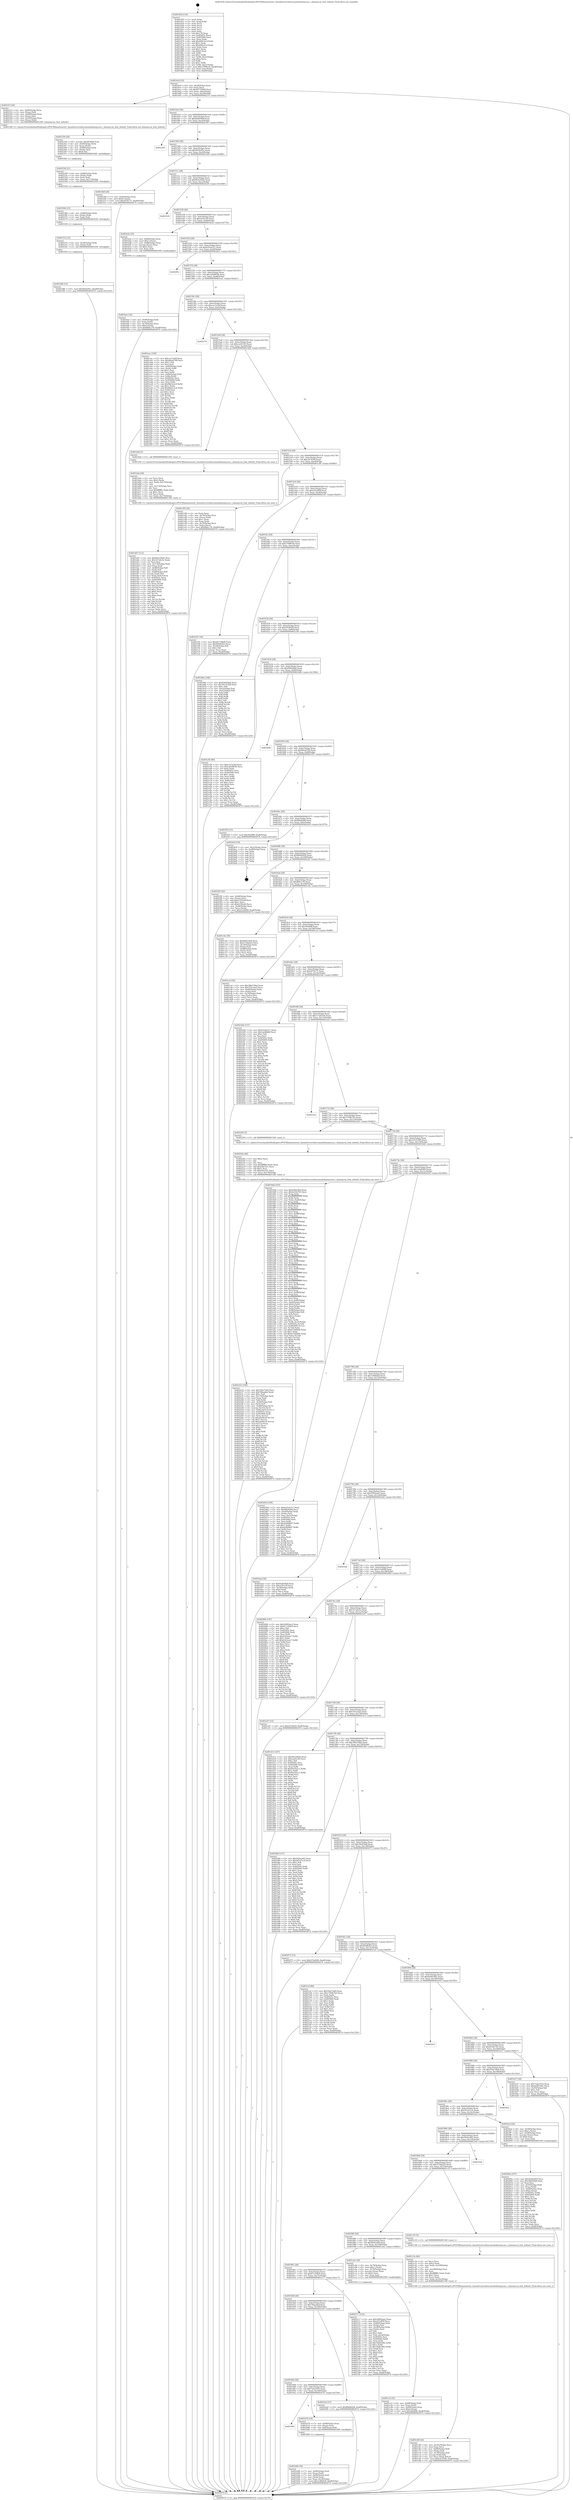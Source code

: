 digraph "0x401450" {
  label = "0x401450 (/mnt/c/Users/mathe/Desktop/tcc/POCII/binaries/extr_linuxdriversvideoconsoledummycon.c_dummycon_font_default_Final-ollvm.out::main(0))"
  labelloc = "t"
  node[shape=record]

  Entry [label="",width=0.3,height=0.3,shape=circle,fillcolor=black,style=filled]
  "0x4014c4" [label="{
     0x4014c4 [32]\l
     | [instrs]\l
     &nbsp;&nbsp;0x4014c4 \<+6\>: mov -0xa8(%rbp),%eax\l
     &nbsp;&nbsp;0x4014ca \<+2\>: mov %eax,%ecx\l
     &nbsp;&nbsp;0x4014cc \<+6\>: sub $0x827748d9,%ecx\l
     &nbsp;&nbsp;0x4014d2 \<+6\>: mov %eax,-0xbc(%rbp)\l
     &nbsp;&nbsp;0x4014d8 \<+6\>: mov %ecx,-0xc0(%rbp)\l
     &nbsp;&nbsp;0x4014de \<+6\>: je 000000000040231f \<main+0xecf\>\l
  }"]
  "0x40231f" [label="{
     0x40231f [26]\l
     | [instrs]\l
     &nbsp;&nbsp;0x40231f \<+4\>: mov -0x80(%rbp),%rax\l
     &nbsp;&nbsp;0x402323 \<+3\>: mov (%rax),%rdi\l
     &nbsp;&nbsp;0x402326 \<+4\>: mov -0x68(%rbp),%rax\l
     &nbsp;&nbsp;0x40232a \<+3\>: mov (%rax),%rsi\l
     &nbsp;&nbsp;0x40232d \<+4\>: mov -0x50(%rbp),%rax\l
     &nbsp;&nbsp;0x402331 \<+3\>: mov (%rax),%rdx\l
     &nbsp;&nbsp;0x402334 \<+5\>: call 0000000000401240 \<dummycon_font_default\>\l
     | [calls]\l
     &nbsp;&nbsp;0x401240 \{1\} (/mnt/c/Users/mathe/Desktop/tcc/POCII/binaries/extr_linuxdriversvideoconsoledummycon.c_dummycon_font_default_Final-ollvm.out::dummycon_font_default)\l
  }"]
  "0x4014e4" [label="{
     0x4014e4 [28]\l
     | [instrs]\l
     &nbsp;&nbsp;0x4014e4 \<+5\>: jmp 00000000004014e9 \<main+0x99\>\l
     &nbsp;&nbsp;0x4014e9 \<+6\>: mov -0xbc(%rbp),%eax\l
     &nbsp;&nbsp;0x4014ef \<+5\>: sub $0x8a0038df,%eax\l
     &nbsp;&nbsp;0x4014f4 \<+6\>: mov %eax,-0xc4(%rbp)\l
     &nbsp;&nbsp;0x4014fa \<+6\>: je 0000000000402395 \<main+0xf45\>\l
  }"]
  Exit [label="",width=0.3,height=0.3,shape=circle,fillcolor=black,style=filled,peripheries=2]
  "0x402395" [label="{
     0x402395\l
  }", style=dashed]
  "0x401500" [label="{
     0x401500 [28]\l
     | [instrs]\l
     &nbsp;&nbsp;0x401500 \<+5\>: jmp 0000000000401505 \<main+0xb5\>\l
     &nbsp;&nbsp;0x401505 \<+6\>: mov -0xbc(%rbp),%eax\l
     &nbsp;&nbsp;0x40150b \<+5\>: sub $0x942fe95c,%eax\l
     &nbsp;&nbsp;0x401510 \<+6\>: mov %eax,-0xc8(%rbp)\l
     &nbsp;&nbsp;0x401516 \<+6\>: je 00000000004023b8 \<main+0xf68\>\l
  }"]
  "0x402386" [label="{
     0x402386 [15]\l
     | [instrs]\l
     &nbsp;&nbsp;0x402386 \<+10\>: movl $0x942fe95c,-0xa8(%rbp)\l
     &nbsp;&nbsp;0x402390 \<+5\>: jmp 0000000000402674 \<main+0x1224\>\l
  }"]
  "0x4023b8" [label="{
     0x4023b8 [28]\l
     | [instrs]\l
     &nbsp;&nbsp;0x4023b8 \<+7\>: mov -0xa0(%rbp),%rax\l
     &nbsp;&nbsp;0x4023bf \<+6\>: movl $0x0,(%rax)\l
     &nbsp;&nbsp;0x4023c5 \<+10\>: movl $0xa07b171,-0xa8(%rbp)\l
     &nbsp;&nbsp;0x4023cf \<+5\>: jmp 0000000000402674 \<main+0x1224\>\l
  }"]
  "0x40151c" [label="{
     0x40151c [28]\l
     | [instrs]\l
     &nbsp;&nbsp;0x40151c \<+5\>: jmp 0000000000401521 \<main+0xd1\>\l
     &nbsp;&nbsp;0x401521 \<+6\>: mov -0xbc(%rbp),%eax\l
     &nbsp;&nbsp;0x401527 \<+5\>: sub $0x9b3c042b,%eax\l
     &nbsp;&nbsp;0x40152c \<+6\>: mov %eax,-0xcc(%rbp)\l
     &nbsp;&nbsp;0x401532 \<+6\>: je 0000000000402520 \<main+0x10d0\>\l
  }"]
  "0x40237a" [label="{
     0x40237a [12]\l
     | [instrs]\l
     &nbsp;&nbsp;0x40237a \<+4\>: mov -0x50(%rbp),%rdx\l
     &nbsp;&nbsp;0x40237e \<+3\>: mov (%rdx),%rdi\l
     &nbsp;&nbsp;0x402381 \<+5\>: call 0000000000401030 \<free@plt\>\l
     | [calls]\l
     &nbsp;&nbsp;0x401030 \{1\} (unknown)\l
  }"]
  "0x402520" [label="{
     0x402520\l
  }", style=dashed]
  "0x401538" [label="{
     0x401538 [28]\l
     | [instrs]\l
     &nbsp;&nbsp;0x401538 \<+5\>: jmp 000000000040153d \<main+0xed\>\l
     &nbsp;&nbsp;0x40153d \<+6\>: mov -0xbc(%rbp),%eax\l
     &nbsp;&nbsp;0x401543 \<+5\>: sub $0xacf51ef5,%eax\l
     &nbsp;&nbsp;0x401548 \<+6\>: mov %eax,-0xd0(%rbp)\l
     &nbsp;&nbsp;0x40154e \<+6\>: je 0000000000401bcb \<main+0x77b\>\l
  }"]
  "0x40236b" [label="{
     0x40236b [15]\l
     | [instrs]\l
     &nbsp;&nbsp;0x40236b \<+4\>: mov -0x68(%rbp),%rdx\l
     &nbsp;&nbsp;0x40236f \<+3\>: mov (%rdx),%rdx\l
     &nbsp;&nbsp;0x402372 \<+3\>: mov %rdx,%rdi\l
     &nbsp;&nbsp;0x402375 \<+5\>: call 0000000000401030 \<free@plt\>\l
     | [calls]\l
     &nbsp;&nbsp;0x401030 \{1\} (unknown)\l
  }"]
  "0x401bcb" [label="{
     0x401bcb [35]\l
     | [instrs]\l
     &nbsp;&nbsp;0x401bcb \<+7\>: mov -0x88(%rbp),%rax\l
     &nbsp;&nbsp;0x401bd2 \<+6\>: movl $0x1,(%rax)\l
     &nbsp;&nbsp;0x401bd8 \<+7\>: mov -0x88(%rbp),%rax\l
     &nbsp;&nbsp;0x401bdf \<+3\>: movslq (%rax),%rax\l
     &nbsp;&nbsp;0x401be2 \<+4\>: shl $0x2,%rax\l
     &nbsp;&nbsp;0x401be6 \<+3\>: mov %rax,%rdi\l
     &nbsp;&nbsp;0x401be9 \<+5\>: call 0000000000401050 \<malloc@plt\>\l
     | [calls]\l
     &nbsp;&nbsp;0x401050 \{1\} (unknown)\l
  }"]
  "0x401554" [label="{
     0x401554 [28]\l
     | [instrs]\l
     &nbsp;&nbsp;0x401554 \<+5\>: jmp 0000000000401559 \<main+0x109\>\l
     &nbsp;&nbsp;0x401559 \<+6\>: mov -0xbc(%rbp),%eax\l
     &nbsp;&nbsp;0x40155f \<+5\>: sub $0xb32eb311,%eax\l
     &nbsp;&nbsp;0x401564 \<+6\>: mov %eax,-0xd4(%rbp)\l
     &nbsp;&nbsp;0x40156a \<+6\>: je 000000000040265c \<main+0x120c\>\l
  }"]
  "0x402356" [label="{
     0x402356 [21]\l
     | [instrs]\l
     &nbsp;&nbsp;0x402356 \<+4\>: mov -0x80(%rbp),%rdx\l
     &nbsp;&nbsp;0x40235a \<+3\>: mov (%rdx),%rdx\l
     &nbsp;&nbsp;0x40235d \<+3\>: mov %rdx,%rdi\l
     &nbsp;&nbsp;0x402360 \<+6\>: mov %eax,-0x17c(%rbp)\l
     &nbsp;&nbsp;0x402366 \<+5\>: call 0000000000401030 \<free@plt\>\l
     | [calls]\l
     &nbsp;&nbsp;0x401030 \{1\} (unknown)\l
  }"]
  "0x40265c" [label="{
     0x40265c\l
  }", style=dashed]
  "0x401570" [label="{
     0x401570 [28]\l
     | [instrs]\l
     &nbsp;&nbsp;0x401570 \<+5\>: jmp 0000000000401575 \<main+0x125\>\l
     &nbsp;&nbsp;0x401575 \<+6\>: mov -0xbc(%rbp),%eax\l
     &nbsp;&nbsp;0x40157b \<+5\>: sub $0xca928036,%eax\l
     &nbsp;&nbsp;0x401580 \<+6\>: mov %eax,-0xd8(%rbp)\l
     &nbsp;&nbsp;0x401586 \<+6\>: je 0000000000401eac \<main+0xa5c\>\l
  }"]
  "0x402339" [label="{
     0x402339 [29]\l
     | [instrs]\l
     &nbsp;&nbsp;0x402339 \<+10\>: movabs $0x4030b6,%rdi\l
     &nbsp;&nbsp;0x402343 \<+4\>: mov -0x40(%rbp),%rdx\l
     &nbsp;&nbsp;0x402347 \<+2\>: mov %eax,(%rdx)\l
     &nbsp;&nbsp;0x402349 \<+4\>: mov -0x40(%rbp),%rdx\l
     &nbsp;&nbsp;0x40234d \<+2\>: mov (%rdx),%esi\l
     &nbsp;&nbsp;0x40234f \<+2\>: mov $0x0,%al\l
     &nbsp;&nbsp;0x402351 \<+5\>: call 0000000000401040 \<printf@plt\>\l
     | [calls]\l
     &nbsp;&nbsp;0x401040 \{1\} (unknown)\l
  }"]
  "0x401eac" [label="{
     0x401eac [169]\l
     | [instrs]\l
     &nbsp;&nbsp;0x401eac \<+5\>: mov $0xcea7a5bf,%eax\l
     &nbsp;&nbsp;0x401eb1 \<+5\>: mov $0xf6ea6748,%ecx\l
     &nbsp;&nbsp;0x401eb6 \<+2\>: mov $0x1,%dl\l
     &nbsp;&nbsp;0x401eb8 \<+2\>: xor %esi,%esi\l
     &nbsp;&nbsp;0x401eba \<+4\>: mov -0x60(%rbp),%rdi\l
     &nbsp;&nbsp;0x401ebe \<+3\>: mov (%rdi),%r8d\l
     &nbsp;&nbsp;0x401ec1 \<+3\>: sub $0x1,%esi\l
     &nbsp;&nbsp;0x401ec4 \<+3\>: sub %esi,%r8d\l
     &nbsp;&nbsp;0x401ec7 \<+4\>: mov -0x60(%rbp),%rdi\l
     &nbsp;&nbsp;0x401ecb \<+3\>: mov %r8d,(%rdi)\l
     &nbsp;&nbsp;0x401ece \<+7\>: mov 0x40505c,%esi\l
     &nbsp;&nbsp;0x401ed5 \<+8\>: mov 0x405060,%r8d\l
     &nbsp;&nbsp;0x401edd \<+3\>: mov %esi,%r9d\l
     &nbsp;&nbsp;0x401ee0 \<+7\>: sub $0x9bb5c2c6,%r9d\l
     &nbsp;&nbsp;0x401ee7 \<+4\>: sub $0x1,%r9d\l
     &nbsp;&nbsp;0x401eeb \<+7\>: add $0x9bb5c2c6,%r9d\l
     &nbsp;&nbsp;0x401ef2 \<+4\>: imul %r9d,%esi\l
     &nbsp;&nbsp;0x401ef6 \<+3\>: and $0x1,%esi\l
     &nbsp;&nbsp;0x401ef9 \<+3\>: cmp $0x0,%esi\l
     &nbsp;&nbsp;0x401efc \<+4\>: sete %r10b\l
     &nbsp;&nbsp;0x401f00 \<+4\>: cmp $0xa,%r8d\l
     &nbsp;&nbsp;0x401f04 \<+4\>: setl %r11b\l
     &nbsp;&nbsp;0x401f08 \<+3\>: mov %r10b,%bl\l
     &nbsp;&nbsp;0x401f0b \<+3\>: xor $0xff,%bl\l
     &nbsp;&nbsp;0x401f0e \<+3\>: mov %r11b,%r14b\l
     &nbsp;&nbsp;0x401f11 \<+4\>: xor $0xff,%r14b\l
     &nbsp;&nbsp;0x401f15 \<+3\>: xor $0x1,%dl\l
     &nbsp;&nbsp;0x401f18 \<+3\>: mov %bl,%r15b\l
     &nbsp;&nbsp;0x401f1b \<+4\>: and $0xff,%r15b\l
     &nbsp;&nbsp;0x401f1f \<+3\>: and %dl,%r10b\l
     &nbsp;&nbsp;0x401f22 \<+3\>: mov %r14b,%r12b\l
     &nbsp;&nbsp;0x401f25 \<+4\>: and $0xff,%r12b\l
     &nbsp;&nbsp;0x401f29 \<+3\>: and %dl,%r11b\l
     &nbsp;&nbsp;0x401f2c \<+3\>: or %r10b,%r15b\l
     &nbsp;&nbsp;0x401f2f \<+3\>: or %r11b,%r12b\l
     &nbsp;&nbsp;0x401f32 \<+3\>: xor %r12b,%r15b\l
     &nbsp;&nbsp;0x401f35 \<+3\>: or %r14b,%bl\l
     &nbsp;&nbsp;0x401f38 \<+3\>: xor $0xff,%bl\l
     &nbsp;&nbsp;0x401f3b \<+3\>: or $0x1,%dl\l
     &nbsp;&nbsp;0x401f3e \<+2\>: and %dl,%bl\l
     &nbsp;&nbsp;0x401f40 \<+3\>: or %bl,%r15b\l
     &nbsp;&nbsp;0x401f43 \<+4\>: test $0x1,%r15b\l
     &nbsp;&nbsp;0x401f47 \<+3\>: cmovne %ecx,%eax\l
     &nbsp;&nbsp;0x401f4a \<+6\>: mov %eax,-0xa8(%rbp)\l
     &nbsp;&nbsp;0x401f50 \<+5\>: jmp 0000000000402674 \<main+0x1224\>\l
  }"]
  "0x40158c" [label="{
     0x40158c [28]\l
     | [instrs]\l
     &nbsp;&nbsp;0x40158c \<+5\>: jmp 0000000000401591 \<main+0x141\>\l
     &nbsp;&nbsp;0x401591 \<+6\>: mov -0xbc(%rbp),%eax\l
     &nbsp;&nbsp;0x401597 \<+5\>: sub $0xcea7a5bf,%eax\l
     &nbsp;&nbsp;0x40159c \<+6\>: mov %eax,-0xdc(%rbp)\l
     &nbsp;&nbsp;0x4015a2 \<+6\>: je 0000000000402576 \<main+0x1126\>\l
  }"]
  "0x402232" [label="{
     0x402232 [180]\l
     | [instrs]\l
     &nbsp;&nbsp;0x402232 \<+5\>: mov $0x55be7de8,%ecx\l
     &nbsp;&nbsp;0x402237 \<+5\>: mov $0x76baa8af,%edx\l
     &nbsp;&nbsp;0x40223c \<+3\>: mov $0x1,%sil\l
     &nbsp;&nbsp;0x40223f \<+6\>: mov -0x178(%rbp),%edi\l
     &nbsp;&nbsp;0x402245 \<+3\>: imul %eax,%edi\l
     &nbsp;&nbsp;0x402248 \<+3\>: mov %dil,%r8b\l
     &nbsp;&nbsp;0x40224b \<+4\>: mov -0x50(%rbp),%r9\l
     &nbsp;&nbsp;0x40224f \<+3\>: mov (%r9),%r9\l
     &nbsp;&nbsp;0x402252 \<+4\>: mov -0x48(%rbp),%r10\l
     &nbsp;&nbsp;0x402256 \<+3\>: movslq (%r10),%r10\l
     &nbsp;&nbsp;0x402259 \<+4\>: mov %r8b,(%r9,%r10,1)\l
     &nbsp;&nbsp;0x40225d \<+7\>: mov 0x40505c,%eax\l
     &nbsp;&nbsp;0x402264 \<+7\>: mov 0x405060,%edi\l
     &nbsp;&nbsp;0x40226b \<+3\>: mov %eax,%r11d\l
     &nbsp;&nbsp;0x40226e \<+7\>: sub $0xafef9239,%r11d\l
     &nbsp;&nbsp;0x402275 \<+4\>: sub $0x1,%r11d\l
     &nbsp;&nbsp;0x402279 \<+7\>: add $0xafef9239,%r11d\l
     &nbsp;&nbsp;0x402280 \<+4\>: imul %r11d,%eax\l
     &nbsp;&nbsp;0x402284 \<+3\>: and $0x1,%eax\l
     &nbsp;&nbsp;0x402287 \<+3\>: cmp $0x0,%eax\l
     &nbsp;&nbsp;0x40228a \<+4\>: sete %r8b\l
     &nbsp;&nbsp;0x40228e \<+3\>: cmp $0xa,%edi\l
     &nbsp;&nbsp;0x402291 \<+3\>: setl %bl\l
     &nbsp;&nbsp;0x402294 \<+3\>: mov %r8b,%r14b\l
     &nbsp;&nbsp;0x402297 \<+4\>: xor $0xff,%r14b\l
     &nbsp;&nbsp;0x40229b \<+3\>: mov %bl,%r15b\l
     &nbsp;&nbsp;0x40229e \<+4\>: xor $0xff,%r15b\l
     &nbsp;&nbsp;0x4022a2 \<+4\>: xor $0x0,%sil\l
     &nbsp;&nbsp;0x4022a6 \<+3\>: mov %r14b,%r12b\l
     &nbsp;&nbsp;0x4022a9 \<+4\>: and $0x0,%r12b\l
     &nbsp;&nbsp;0x4022ad \<+3\>: and %sil,%r8b\l
     &nbsp;&nbsp;0x4022b0 \<+3\>: mov %r15b,%r13b\l
     &nbsp;&nbsp;0x4022b3 \<+4\>: and $0x0,%r13b\l
     &nbsp;&nbsp;0x4022b7 \<+3\>: and %sil,%bl\l
     &nbsp;&nbsp;0x4022ba \<+3\>: or %r8b,%r12b\l
     &nbsp;&nbsp;0x4022bd \<+3\>: or %bl,%r13b\l
     &nbsp;&nbsp;0x4022c0 \<+3\>: xor %r13b,%r12b\l
     &nbsp;&nbsp;0x4022c3 \<+3\>: or %r15b,%r14b\l
     &nbsp;&nbsp;0x4022c6 \<+4\>: xor $0xff,%r14b\l
     &nbsp;&nbsp;0x4022ca \<+4\>: or $0x0,%sil\l
     &nbsp;&nbsp;0x4022ce \<+3\>: and %sil,%r14b\l
     &nbsp;&nbsp;0x4022d1 \<+3\>: or %r14b,%r12b\l
     &nbsp;&nbsp;0x4022d4 \<+4\>: test $0x1,%r12b\l
     &nbsp;&nbsp;0x4022d8 \<+3\>: cmovne %edx,%ecx\l
     &nbsp;&nbsp;0x4022db \<+6\>: mov %ecx,-0xa8(%rbp)\l
     &nbsp;&nbsp;0x4022e1 \<+5\>: jmp 0000000000402674 \<main+0x1224\>\l
  }"]
  "0x402576" [label="{
     0x402576\l
  }", style=dashed]
  "0x4015a8" [label="{
     0x4015a8 [28]\l
     | [instrs]\l
     &nbsp;&nbsp;0x4015a8 \<+5\>: jmp 00000000004015ad \<main+0x15d\>\l
     &nbsp;&nbsp;0x4015ad \<+6\>: mov -0xbc(%rbp),%eax\l
     &nbsp;&nbsp;0x4015b3 \<+5\>: sub $0xcea912f3,%eax\l
     &nbsp;&nbsp;0x4015b8 \<+6\>: mov %eax,-0xe0(%rbp)\l
     &nbsp;&nbsp;0x4015be \<+6\>: je 0000000000401da6 \<main+0x956\>\l
  }"]
  "0x40220a" [label="{
     0x40220a [40]\l
     | [instrs]\l
     &nbsp;&nbsp;0x40220a \<+5\>: mov $0x2,%ecx\l
     &nbsp;&nbsp;0x40220f \<+1\>: cltd\l
     &nbsp;&nbsp;0x402210 \<+2\>: idiv %ecx\l
     &nbsp;&nbsp;0x402212 \<+6\>: imul $0xfffffffe,%edx,%ecx\l
     &nbsp;&nbsp;0x402218 \<+6\>: add $0xf3fe1f21,%ecx\l
     &nbsp;&nbsp;0x40221e \<+3\>: add $0x1,%ecx\l
     &nbsp;&nbsp;0x402221 \<+6\>: sub $0xf3fe1f21,%ecx\l
     &nbsp;&nbsp;0x402227 \<+6\>: mov %ecx,-0x178(%rbp)\l
     &nbsp;&nbsp;0x40222d \<+5\>: call 0000000000401160 \<next_i\>\l
     | [calls]\l
     &nbsp;&nbsp;0x401160 \{1\} (/mnt/c/Users/mathe/Desktop/tcc/POCII/binaries/extr_linuxdriversvideoconsoledummycon.c_dummycon_font_default_Final-ollvm.out::next_i)\l
  }"]
  "0x401da6" [label="{
     0x401da6 [5]\l
     | [instrs]\l
     &nbsp;&nbsp;0x401da6 \<+5\>: call 0000000000401160 \<next_i\>\l
     | [calls]\l
     &nbsp;&nbsp;0x401160 \{1\} (/mnt/c/Users/mathe/Desktop/tcc/POCII/binaries/extr_linuxdriversvideoconsoledummycon.c_dummycon_font_default_Final-ollvm.out::next_i)\l
  }"]
  "0x4015c4" [label="{
     0x4015c4 [28]\l
     | [instrs]\l
     &nbsp;&nbsp;0x4015c4 \<+5\>: jmp 00000000004015c9 \<main+0x179\>\l
     &nbsp;&nbsp;0x4015c9 \<+6\>: mov -0xbc(%rbp),%eax\l
     &nbsp;&nbsp;0x4015cf \<+5\>: sub $0xcfe763f4,%eax\l
     &nbsp;&nbsp;0x4015d4 \<+6\>: mov %eax,-0xe4(%rbp)\l
     &nbsp;&nbsp;0x4015da \<+6\>: je 0000000000401c90 \<main+0x840\>\l
  }"]
  "0x40200a" [label="{
     0x40200a [107]\l
     | [instrs]\l
     &nbsp;&nbsp;0x40200a \<+5\>: mov $0x562bc645,%ecx\l
     &nbsp;&nbsp;0x40200f \<+5\>: mov $0x38e834df,%edx\l
     &nbsp;&nbsp;0x402014 \<+2\>: xor %esi,%esi\l
     &nbsp;&nbsp;0x402016 \<+4\>: mov -0x50(%rbp),%rdi\l
     &nbsp;&nbsp;0x40201a \<+3\>: mov %rax,(%rdi)\l
     &nbsp;&nbsp;0x40201d \<+4\>: mov -0x48(%rbp),%rax\l
     &nbsp;&nbsp;0x402021 \<+6\>: movl $0x0,(%rax)\l
     &nbsp;&nbsp;0x402027 \<+8\>: mov 0x40505c,%r8d\l
     &nbsp;&nbsp;0x40202f \<+8\>: mov 0x405060,%r9d\l
     &nbsp;&nbsp;0x402037 \<+3\>: sub $0x1,%esi\l
     &nbsp;&nbsp;0x40203a \<+3\>: mov %r8d,%r10d\l
     &nbsp;&nbsp;0x40203d \<+3\>: add %esi,%r10d\l
     &nbsp;&nbsp;0x402040 \<+4\>: imul %r10d,%r8d\l
     &nbsp;&nbsp;0x402044 \<+4\>: and $0x1,%r8d\l
     &nbsp;&nbsp;0x402048 \<+4\>: cmp $0x0,%r8d\l
     &nbsp;&nbsp;0x40204c \<+4\>: sete %r11b\l
     &nbsp;&nbsp;0x402050 \<+4\>: cmp $0xa,%r9d\l
     &nbsp;&nbsp;0x402054 \<+3\>: setl %bl\l
     &nbsp;&nbsp;0x402057 \<+3\>: mov %r11b,%r14b\l
     &nbsp;&nbsp;0x40205a \<+3\>: and %bl,%r14b\l
     &nbsp;&nbsp;0x40205d \<+3\>: xor %bl,%r11b\l
     &nbsp;&nbsp;0x402060 \<+3\>: or %r11b,%r14b\l
     &nbsp;&nbsp;0x402063 \<+4\>: test $0x1,%r14b\l
     &nbsp;&nbsp;0x402067 \<+3\>: cmovne %edx,%ecx\l
     &nbsp;&nbsp;0x40206a \<+6\>: mov %ecx,-0xa8(%rbp)\l
     &nbsp;&nbsp;0x402070 \<+5\>: jmp 0000000000402674 \<main+0x1224\>\l
  }"]
  "0x401c90" [label="{
     0x401c90 [34]\l
     | [instrs]\l
     &nbsp;&nbsp;0x401c90 \<+2\>: xor %eax,%eax\l
     &nbsp;&nbsp;0x401c92 \<+4\>: mov -0x78(%rbp),%rcx\l
     &nbsp;&nbsp;0x401c96 \<+2\>: mov (%rcx),%edx\l
     &nbsp;&nbsp;0x401c98 \<+3\>: sub $0x1,%eax\l
     &nbsp;&nbsp;0x401c9b \<+2\>: sub %eax,%edx\l
     &nbsp;&nbsp;0x401c9d \<+4\>: mov -0x78(%rbp),%rcx\l
     &nbsp;&nbsp;0x401ca1 \<+2\>: mov %edx,(%rcx)\l
     &nbsp;&nbsp;0x401ca3 \<+10\>: movl $0xffd4cc76,-0xa8(%rbp)\l
     &nbsp;&nbsp;0x401cad \<+5\>: jmp 0000000000402674 \<main+0x1224\>\l
  }"]
  "0x4015e0" [label="{
     0x4015e0 [28]\l
     | [instrs]\l
     &nbsp;&nbsp;0x4015e0 \<+5\>: jmp 00000000004015e5 \<main+0x195\>\l
     &nbsp;&nbsp;0x4015e5 \<+6\>: mov -0xbc(%rbp),%eax\l
     &nbsp;&nbsp;0x4015eb \<+5\>: sub $0xe55c8f5f,%eax\l
     &nbsp;&nbsp;0x4015f0 \<+6\>: mov %eax,-0xe8(%rbp)\l
     &nbsp;&nbsp;0x4015f6 \<+6\>: je 0000000000402191 \<main+0xd41\>\l
  }"]
  "0x401dd7" [label="{
     0x401dd7 [112]\l
     | [instrs]\l
     &nbsp;&nbsp;0x401dd7 \<+5\>: mov $0x9b3c042b,%ecx\l
     &nbsp;&nbsp;0x401ddc \<+5\>: mov $0x327a6c5c,%edx\l
     &nbsp;&nbsp;0x401de1 \<+2\>: xor %esi,%esi\l
     &nbsp;&nbsp;0x401de3 \<+6\>: mov -0x174(%rbp),%edi\l
     &nbsp;&nbsp;0x401de9 \<+3\>: imul %eax,%edi\l
     &nbsp;&nbsp;0x401dec \<+4\>: mov -0x68(%rbp),%r8\l
     &nbsp;&nbsp;0x401df0 \<+3\>: mov (%r8),%r8\l
     &nbsp;&nbsp;0x401df3 \<+4\>: mov -0x60(%rbp),%r9\l
     &nbsp;&nbsp;0x401df7 \<+3\>: movslq (%r9),%r9\l
     &nbsp;&nbsp;0x401dfa \<+4\>: mov %edi,(%r8,%r9,4)\l
     &nbsp;&nbsp;0x401dfe \<+7\>: mov 0x40505c,%eax\l
     &nbsp;&nbsp;0x401e05 \<+7\>: mov 0x405060,%edi\l
     &nbsp;&nbsp;0x401e0c \<+3\>: sub $0x1,%esi\l
     &nbsp;&nbsp;0x401e0f \<+3\>: mov %eax,%r10d\l
     &nbsp;&nbsp;0x401e12 \<+3\>: add %esi,%r10d\l
     &nbsp;&nbsp;0x401e15 \<+4\>: imul %r10d,%eax\l
     &nbsp;&nbsp;0x401e19 \<+3\>: and $0x1,%eax\l
     &nbsp;&nbsp;0x401e1c \<+3\>: cmp $0x0,%eax\l
     &nbsp;&nbsp;0x401e1f \<+4\>: sete %r11b\l
     &nbsp;&nbsp;0x401e23 \<+3\>: cmp $0xa,%edi\l
     &nbsp;&nbsp;0x401e26 \<+3\>: setl %bl\l
     &nbsp;&nbsp;0x401e29 \<+3\>: mov %r11b,%r14b\l
     &nbsp;&nbsp;0x401e2c \<+3\>: and %bl,%r14b\l
     &nbsp;&nbsp;0x401e2f \<+3\>: xor %bl,%r11b\l
     &nbsp;&nbsp;0x401e32 \<+3\>: or %r11b,%r14b\l
     &nbsp;&nbsp;0x401e35 \<+4\>: test $0x1,%r14b\l
     &nbsp;&nbsp;0x401e39 \<+3\>: cmovne %edx,%ecx\l
     &nbsp;&nbsp;0x401e3c \<+6\>: mov %ecx,-0xa8(%rbp)\l
     &nbsp;&nbsp;0x401e42 \<+5\>: jmp 0000000000402674 \<main+0x1224\>\l
  }"]
  "0x402191" [label="{
     0x402191 [30]\l
     | [instrs]\l
     &nbsp;&nbsp;0x402191 \<+5\>: mov $0x827748d9,%eax\l
     &nbsp;&nbsp;0x402196 \<+5\>: mov $0x495f83b3,%ecx\l
     &nbsp;&nbsp;0x40219b \<+3\>: mov -0x2d(%rbp),%dl\l
     &nbsp;&nbsp;0x40219e \<+3\>: test $0x1,%dl\l
     &nbsp;&nbsp;0x4021a1 \<+3\>: cmovne %ecx,%eax\l
     &nbsp;&nbsp;0x4021a4 \<+6\>: mov %eax,-0xa8(%rbp)\l
     &nbsp;&nbsp;0x4021aa \<+5\>: jmp 0000000000402674 \<main+0x1224\>\l
  }"]
  "0x4015fc" [label="{
     0x4015fc [28]\l
     | [instrs]\l
     &nbsp;&nbsp;0x4015fc \<+5\>: jmp 0000000000401601 \<main+0x1b1\>\l
     &nbsp;&nbsp;0x401601 \<+6\>: mov -0xbc(%rbp),%eax\l
     &nbsp;&nbsp;0x401607 \<+5\>: sub $0xe7998ce6,%eax\l
     &nbsp;&nbsp;0x40160c \<+6\>: mov %eax,-0xec(%rbp)\l
     &nbsp;&nbsp;0x401612 \<+6\>: je 000000000040196a \<main+0x51a\>\l
  }"]
  "0x401dab" [label="{
     0x401dab [44]\l
     | [instrs]\l
     &nbsp;&nbsp;0x401dab \<+2\>: xor %ecx,%ecx\l
     &nbsp;&nbsp;0x401dad \<+5\>: mov $0x2,%edx\l
     &nbsp;&nbsp;0x401db2 \<+6\>: mov %edx,-0x170(%rbp)\l
     &nbsp;&nbsp;0x401db8 \<+1\>: cltd\l
     &nbsp;&nbsp;0x401db9 \<+6\>: mov -0x170(%rbp),%esi\l
     &nbsp;&nbsp;0x401dbf \<+2\>: idiv %esi\l
     &nbsp;&nbsp;0x401dc1 \<+6\>: imul $0xfffffffe,%edx,%edx\l
     &nbsp;&nbsp;0x401dc7 \<+3\>: sub $0x1,%ecx\l
     &nbsp;&nbsp;0x401dca \<+2\>: sub %ecx,%edx\l
     &nbsp;&nbsp;0x401dcc \<+6\>: mov %edx,-0x174(%rbp)\l
     &nbsp;&nbsp;0x401dd2 \<+5\>: call 0000000000401160 \<next_i\>\l
     | [calls]\l
     &nbsp;&nbsp;0x401160 \{1\} (/mnt/c/Users/mathe/Desktop/tcc/POCII/binaries/extr_linuxdriversvideoconsoledummycon.c_dummycon_font_default_Final-ollvm.out::next_i)\l
  }"]
  "0x40196a" [label="{
     0x40196a [106]\l
     | [instrs]\l
     &nbsp;&nbsp;0x40196a \<+5\>: mov $0xf26924bd,%eax\l
     &nbsp;&nbsp;0x40196f \<+5\>: mov $0x19125309,%ecx\l
     &nbsp;&nbsp;0x401974 \<+2\>: mov $0x1,%dl\l
     &nbsp;&nbsp;0x401976 \<+7\>: mov -0xa2(%rbp),%sil\l
     &nbsp;&nbsp;0x40197d \<+7\>: mov -0xa1(%rbp),%dil\l
     &nbsp;&nbsp;0x401984 \<+3\>: mov %sil,%r8b\l
     &nbsp;&nbsp;0x401987 \<+4\>: xor $0xff,%r8b\l
     &nbsp;&nbsp;0x40198b \<+3\>: mov %dil,%r9b\l
     &nbsp;&nbsp;0x40198e \<+4\>: xor $0xff,%r9b\l
     &nbsp;&nbsp;0x401992 \<+3\>: xor $0x1,%dl\l
     &nbsp;&nbsp;0x401995 \<+3\>: mov %r8b,%r10b\l
     &nbsp;&nbsp;0x401998 \<+4\>: and $0xff,%r10b\l
     &nbsp;&nbsp;0x40199c \<+3\>: and %dl,%sil\l
     &nbsp;&nbsp;0x40199f \<+3\>: mov %r9b,%r11b\l
     &nbsp;&nbsp;0x4019a2 \<+4\>: and $0xff,%r11b\l
     &nbsp;&nbsp;0x4019a6 \<+3\>: and %dl,%dil\l
     &nbsp;&nbsp;0x4019a9 \<+3\>: or %sil,%r10b\l
     &nbsp;&nbsp;0x4019ac \<+3\>: or %dil,%r11b\l
     &nbsp;&nbsp;0x4019af \<+3\>: xor %r11b,%r10b\l
     &nbsp;&nbsp;0x4019b2 \<+3\>: or %r9b,%r8b\l
     &nbsp;&nbsp;0x4019b5 \<+4\>: xor $0xff,%r8b\l
     &nbsp;&nbsp;0x4019b9 \<+3\>: or $0x1,%dl\l
     &nbsp;&nbsp;0x4019bc \<+3\>: and %dl,%r8b\l
     &nbsp;&nbsp;0x4019bf \<+3\>: or %r8b,%r10b\l
     &nbsp;&nbsp;0x4019c2 \<+4\>: test $0x1,%r10b\l
     &nbsp;&nbsp;0x4019c6 \<+3\>: cmovne %ecx,%eax\l
     &nbsp;&nbsp;0x4019c9 \<+6\>: mov %eax,-0xa8(%rbp)\l
     &nbsp;&nbsp;0x4019cf \<+5\>: jmp 0000000000402674 \<main+0x1224\>\l
  }"]
  "0x401618" [label="{
     0x401618 [28]\l
     | [instrs]\l
     &nbsp;&nbsp;0x401618 \<+5\>: jmp 000000000040161d \<main+0x1cd\>\l
     &nbsp;&nbsp;0x40161d \<+6\>: mov -0xbc(%rbp),%eax\l
     &nbsp;&nbsp;0x401623 \<+5\>: sub $0xef556d3f,%eax\l
     &nbsp;&nbsp;0x401628 \<+6\>: mov %eax,-0xf0(%rbp)\l
     &nbsp;&nbsp;0x40162e \<+6\>: je 0000000000401e56 \<main+0xa06\>\l
  }"]
  "0x402674" [label="{
     0x402674 [5]\l
     | [instrs]\l
     &nbsp;&nbsp;0x402674 \<+5\>: jmp 00000000004014c4 \<main+0x74\>\l
  }"]
  "0x401450" [label="{
     0x401450 [116]\l
     | [instrs]\l
     &nbsp;&nbsp;0x401450 \<+1\>: push %rbp\l
     &nbsp;&nbsp;0x401451 \<+3\>: mov %rsp,%rbp\l
     &nbsp;&nbsp;0x401454 \<+2\>: push %r15\l
     &nbsp;&nbsp;0x401456 \<+2\>: push %r14\l
     &nbsp;&nbsp;0x401458 \<+2\>: push %r13\l
     &nbsp;&nbsp;0x40145a \<+2\>: push %r12\l
     &nbsp;&nbsp;0x40145c \<+1\>: push %rbx\l
     &nbsp;&nbsp;0x40145d \<+7\>: sub $0x178,%rsp\l
     &nbsp;&nbsp;0x401464 \<+7\>: mov 0x40505c,%eax\l
     &nbsp;&nbsp;0x40146b \<+7\>: mov 0x405060,%ecx\l
     &nbsp;&nbsp;0x401472 \<+2\>: mov %eax,%edx\l
     &nbsp;&nbsp;0x401474 \<+6\>: add $0x449e5ecf,%edx\l
     &nbsp;&nbsp;0x40147a \<+3\>: sub $0x1,%edx\l
     &nbsp;&nbsp;0x40147d \<+6\>: sub $0x449e5ecf,%edx\l
     &nbsp;&nbsp;0x401483 \<+3\>: imul %edx,%eax\l
     &nbsp;&nbsp;0x401486 \<+3\>: and $0x1,%eax\l
     &nbsp;&nbsp;0x401489 \<+3\>: cmp $0x0,%eax\l
     &nbsp;&nbsp;0x40148c \<+4\>: sete %r8b\l
     &nbsp;&nbsp;0x401490 \<+4\>: and $0x1,%r8b\l
     &nbsp;&nbsp;0x401494 \<+7\>: mov %r8b,-0xa2(%rbp)\l
     &nbsp;&nbsp;0x40149b \<+3\>: cmp $0xa,%ecx\l
     &nbsp;&nbsp;0x40149e \<+4\>: setl %r8b\l
     &nbsp;&nbsp;0x4014a2 \<+4\>: and $0x1,%r8b\l
     &nbsp;&nbsp;0x4014a6 \<+7\>: mov %r8b,-0xa1(%rbp)\l
     &nbsp;&nbsp;0x4014ad \<+10\>: movl $0xe7998ce6,-0xa8(%rbp)\l
     &nbsp;&nbsp;0x4014b7 \<+6\>: mov %edi,-0xac(%rbp)\l
     &nbsp;&nbsp;0x4014bd \<+7\>: mov %rsi,-0xb8(%rbp)\l
  }"]
  "0x401ccf" [label="{
     0x401ccf [32]\l
     | [instrs]\l
     &nbsp;&nbsp;0x401ccf \<+4\>: mov -0x68(%rbp),%rdi\l
     &nbsp;&nbsp;0x401cd3 \<+3\>: mov %rax,(%rdi)\l
     &nbsp;&nbsp;0x401cd6 \<+4\>: mov -0x60(%rbp),%rax\l
     &nbsp;&nbsp;0x401cda \<+6\>: movl $0x0,(%rax)\l
     &nbsp;&nbsp;0x401ce0 \<+10\>: movl $0x58a98ff,-0xa8(%rbp)\l
     &nbsp;&nbsp;0x401cea \<+5\>: jmp 0000000000402674 \<main+0x1224\>\l
  }"]
  "0x401e56" [label="{
     0x401e56 [86]\l
     | [instrs]\l
     &nbsp;&nbsp;0x401e56 \<+5\>: mov $0xcea7a5bf,%eax\l
     &nbsp;&nbsp;0x401e5b \<+5\>: mov $0xca928036,%ecx\l
     &nbsp;&nbsp;0x401e60 \<+2\>: xor %edx,%edx\l
     &nbsp;&nbsp;0x401e62 \<+7\>: mov 0x40505c,%esi\l
     &nbsp;&nbsp;0x401e69 \<+7\>: mov 0x405060,%edi\l
     &nbsp;&nbsp;0x401e70 \<+3\>: sub $0x1,%edx\l
     &nbsp;&nbsp;0x401e73 \<+3\>: mov %esi,%r8d\l
     &nbsp;&nbsp;0x401e76 \<+3\>: add %edx,%r8d\l
     &nbsp;&nbsp;0x401e79 \<+4\>: imul %r8d,%esi\l
     &nbsp;&nbsp;0x401e7d \<+3\>: and $0x1,%esi\l
     &nbsp;&nbsp;0x401e80 \<+3\>: cmp $0x0,%esi\l
     &nbsp;&nbsp;0x401e83 \<+4\>: sete %r9b\l
     &nbsp;&nbsp;0x401e87 \<+3\>: cmp $0xa,%edi\l
     &nbsp;&nbsp;0x401e8a \<+4\>: setl %r10b\l
     &nbsp;&nbsp;0x401e8e \<+3\>: mov %r9b,%r11b\l
     &nbsp;&nbsp;0x401e91 \<+3\>: and %r10b,%r11b\l
     &nbsp;&nbsp;0x401e94 \<+3\>: xor %r10b,%r9b\l
     &nbsp;&nbsp;0x401e97 \<+3\>: or %r9b,%r11b\l
     &nbsp;&nbsp;0x401e9a \<+4\>: test $0x1,%r11b\l
     &nbsp;&nbsp;0x401e9e \<+3\>: cmovne %ecx,%eax\l
     &nbsp;&nbsp;0x401ea1 \<+6\>: mov %eax,-0xa8(%rbp)\l
     &nbsp;&nbsp;0x401ea7 \<+5\>: jmp 0000000000402674 \<main+0x1224\>\l
  }"]
  "0x401634" [label="{
     0x401634 [28]\l
     | [instrs]\l
     &nbsp;&nbsp;0x401634 \<+5\>: jmp 0000000000401639 \<main+0x1e9\>\l
     &nbsp;&nbsp;0x401639 \<+6\>: mov -0xbc(%rbp),%eax\l
     &nbsp;&nbsp;0x40163f \<+5\>: sub $0xf26924bd,%eax\l
     &nbsp;&nbsp;0x401644 \<+6\>: mov %eax,-0xf4(%rbp)\l
     &nbsp;&nbsp;0x40164a \<+6\>: je 00000000004024db \<main+0x108b\>\l
  }"]
  "0x401c66" [label="{
     0x401c66 [42]\l
     | [instrs]\l
     &nbsp;&nbsp;0x401c66 \<+6\>: mov -0x16c(%rbp),%ecx\l
     &nbsp;&nbsp;0x401c6c \<+3\>: imul %eax,%ecx\l
     &nbsp;&nbsp;0x401c6f \<+4\>: mov -0x80(%rbp),%rdi\l
     &nbsp;&nbsp;0x401c73 \<+3\>: mov (%rdi),%rdi\l
     &nbsp;&nbsp;0x401c76 \<+4\>: mov -0x78(%rbp),%r8\l
     &nbsp;&nbsp;0x401c7a \<+3\>: movslq (%r8),%r8\l
     &nbsp;&nbsp;0x401c7d \<+4\>: mov %ecx,(%rdi,%r8,4)\l
     &nbsp;&nbsp;0x401c81 \<+10\>: movl $0xcfe763f4,-0xa8(%rbp)\l
     &nbsp;&nbsp;0x401c8b \<+5\>: jmp 0000000000402674 \<main+0x1224\>\l
  }"]
  "0x4024db" [label="{
     0x4024db\l
  }", style=dashed]
  "0x401650" [label="{
     0x401650 [28]\l
     | [instrs]\l
     &nbsp;&nbsp;0x401650 \<+5\>: jmp 0000000000401655 \<main+0x205\>\l
     &nbsp;&nbsp;0x401655 \<+6\>: mov -0xbc(%rbp),%eax\l
     &nbsp;&nbsp;0x40165b \<+5\>: sub $0xf6ea6748,%eax\l
     &nbsp;&nbsp;0x401660 \<+6\>: mov %eax,-0xf8(%rbp)\l
     &nbsp;&nbsp;0x401666 \<+6\>: je 0000000000401f55 \<main+0xb05\>\l
  }"]
  "0x401c3a" [label="{
     0x401c3a [44]\l
     | [instrs]\l
     &nbsp;&nbsp;0x401c3a \<+2\>: xor %ecx,%ecx\l
     &nbsp;&nbsp;0x401c3c \<+5\>: mov $0x2,%edx\l
     &nbsp;&nbsp;0x401c41 \<+6\>: mov %edx,-0x168(%rbp)\l
     &nbsp;&nbsp;0x401c47 \<+1\>: cltd\l
     &nbsp;&nbsp;0x401c48 \<+6\>: mov -0x168(%rbp),%esi\l
     &nbsp;&nbsp;0x401c4e \<+2\>: idiv %esi\l
     &nbsp;&nbsp;0x401c50 \<+6\>: imul $0xfffffffe,%edx,%edx\l
     &nbsp;&nbsp;0x401c56 \<+3\>: sub $0x1,%ecx\l
     &nbsp;&nbsp;0x401c59 \<+2\>: sub %ecx,%edx\l
     &nbsp;&nbsp;0x401c5b \<+6\>: mov %edx,-0x16c(%rbp)\l
     &nbsp;&nbsp;0x401c61 \<+5\>: call 0000000000401160 \<next_i\>\l
     | [calls]\l
     &nbsp;&nbsp;0x401160 \{1\} (/mnt/c/Users/mathe/Desktop/tcc/POCII/binaries/extr_linuxdriversvideoconsoledummycon.c_dummycon_font_default_Final-ollvm.out::next_i)\l
  }"]
  "0x401f55" [label="{
     0x401f55 [15]\l
     | [instrs]\l
     &nbsp;&nbsp;0x401f55 \<+10\>: movl $0x58a98ff,-0xa8(%rbp)\l
     &nbsp;&nbsp;0x401f5f \<+5\>: jmp 0000000000402674 \<main+0x1224\>\l
  }"]
  "0x40166c" [label="{
     0x40166c [28]\l
     | [instrs]\l
     &nbsp;&nbsp;0x40166c \<+5\>: jmp 0000000000401671 \<main+0x221\>\l
     &nbsp;&nbsp;0x401671 \<+6\>: mov -0xbc(%rbp),%eax\l
     &nbsp;&nbsp;0x401677 \<+5\>: sub $0xf6fa9284,%eax\l
     &nbsp;&nbsp;0x40167c \<+6\>: mov %eax,-0xfc(%rbp)\l
     &nbsp;&nbsp;0x401682 \<+6\>: je 00000000004024c9 \<main+0x1079\>\l
  }"]
  "0x401bee" [label="{
     0x401bee [32]\l
     | [instrs]\l
     &nbsp;&nbsp;0x401bee \<+4\>: mov -0x80(%rbp),%rdi\l
     &nbsp;&nbsp;0x401bf2 \<+3\>: mov %rax,(%rdi)\l
     &nbsp;&nbsp;0x401bf5 \<+4\>: mov -0x78(%rbp),%rax\l
     &nbsp;&nbsp;0x401bf9 \<+6\>: movl $0x0,(%rax)\l
     &nbsp;&nbsp;0x401bff \<+10\>: movl $0xffd4cc76,-0xa8(%rbp)\l
     &nbsp;&nbsp;0x401c09 \<+5\>: jmp 0000000000402674 \<main+0x1224\>\l
  }"]
  "0x4024c9" [label="{
     0x4024c9 [18]\l
     | [instrs]\l
     &nbsp;&nbsp;0x4024c9 \<+3\>: mov -0x2c(%rbp),%eax\l
     &nbsp;&nbsp;0x4024cc \<+4\>: lea -0x28(%rbp),%rsp\l
     &nbsp;&nbsp;0x4024d0 \<+1\>: pop %rbx\l
     &nbsp;&nbsp;0x4024d1 \<+2\>: pop %r12\l
     &nbsp;&nbsp;0x4024d3 \<+2\>: pop %r13\l
     &nbsp;&nbsp;0x4024d5 \<+2\>: pop %r14\l
     &nbsp;&nbsp;0x4024d7 \<+2\>: pop %r15\l
     &nbsp;&nbsp;0x4024d9 \<+1\>: pop %rbp\l
     &nbsp;&nbsp;0x4024da \<+1\>: ret\l
  }"]
  "0x401688" [label="{
     0x401688 [28]\l
     | [instrs]\l
     &nbsp;&nbsp;0x401688 \<+5\>: jmp 000000000040168d \<main+0x23d\>\l
     &nbsp;&nbsp;0x40168d \<+6\>: mov -0xbc(%rbp),%eax\l
     &nbsp;&nbsp;0x401693 \<+5\>: sub $0xf84d0d28,%eax\l
     &nbsp;&nbsp;0x401698 \<+6\>: mov %eax,-0x100(%rbp)\l
     &nbsp;&nbsp;0x40169e \<+6\>: je 00000000004022f5 \<main+0xea5\>\l
  }"]
  "0x401b89" [label="{
     0x401b89 [36]\l
     | [instrs]\l
     &nbsp;&nbsp;0x401b89 \<+7\>: mov -0x90(%rbp),%rdi\l
     &nbsp;&nbsp;0x401b90 \<+2\>: mov %eax,(%rdi)\l
     &nbsp;&nbsp;0x401b92 \<+7\>: mov -0x90(%rbp),%rdi\l
     &nbsp;&nbsp;0x401b99 \<+2\>: mov (%rdi),%eax\l
     &nbsp;&nbsp;0x401b9b \<+3\>: mov %eax,-0x34(%rbp)\l
     &nbsp;&nbsp;0x401b9e \<+10\>: movl $0x1e86bfe8,-0xa8(%rbp)\l
     &nbsp;&nbsp;0x401ba8 \<+5\>: jmp 0000000000402674 \<main+0x1224\>\l
  }"]
  "0x4022f5" [label="{
     0x4022f5 [42]\l
     | [instrs]\l
     &nbsp;&nbsp;0x4022f5 \<+4\>: mov -0x48(%rbp),%rax\l
     &nbsp;&nbsp;0x4022f9 \<+2\>: mov (%rax),%ecx\l
     &nbsp;&nbsp;0x4022fb \<+6\>: add $0xb15f2ebf,%ecx\l
     &nbsp;&nbsp;0x402301 \<+3\>: add $0x1,%ecx\l
     &nbsp;&nbsp;0x402304 \<+6\>: sub $0xb15f2ebf,%ecx\l
     &nbsp;&nbsp;0x40230a \<+4\>: mov -0x48(%rbp),%rax\l
     &nbsp;&nbsp;0x40230e \<+2\>: mov %ecx,(%rax)\l
     &nbsp;&nbsp;0x402310 \<+10\>: movl $0x251bf04f,-0xa8(%rbp)\l
     &nbsp;&nbsp;0x40231a \<+5\>: jmp 0000000000402674 \<main+0x1224\>\l
  }"]
  "0x4016a4" [label="{
     0x4016a4 [28]\l
     | [instrs]\l
     &nbsp;&nbsp;0x4016a4 \<+5\>: jmp 00000000004016a9 \<main+0x259\>\l
     &nbsp;&nbsp;0x4016a9 \<+6\>: mov -0xbc(%rbp),%eax\l
     &nbsp;&nbsp;0x4016af \<+5\>: sub $0xffd4cc76,%eax\l
     &nbsp;&nbsp;0x4016b4 \<+6\>: mov %eax,-0x104(%rbp)\l
     &nbsp;&nbsp;0x4016ba \<+6\>: je 0000000000401c0e \<main+0x7be\>\l
  }"]
  "0x401960" [label="{
     0x401960\l
  }", style=dashed]
  "0x401c0e" [label="{
     0x401c0e [39]\l
     | [instrs]\l
     &nbsp;&nbsp;0x401c0e \<+5\>: mov $0x6491efa0,%eax\l
     &nbsp;&nbsp;0x401c13 \<+5\>: mov $0x5728ab25,%ecx\l
     &nbsp;&nbsp;0x401c18 \<+4\>: mov -0x78(%rbp),%rdx\l
     &nbsp;&nbsp;0x401c1c \<+2\>: mov (%rdx),%esi\l
     &nbsp;&nbsp;0x401c1e \<+7\>: mov -0x88(%rbp),%rdx\l
     &nbsp;&nbsp;0x401c25 \<+2\>: cmp (%rdx),%esi\l
     &nbsp;&nbsp;0x401c27 \<+3\>: cmovl %ecx,%eax\l
     &nbsp;&nbsp;0x401c2a \<+6\>: mov %eax,-0xa8(%rbp)\l
     &nbsp;&nbsp;0x401c30 \<+5\>: jmp 0000000000402674 \<main+0x1224\>\l
  }"]
  "0x4016c0" [label="{
     0x4016c0 [28]\l
     | [instrs]\l
     &nbsp;&nbsp;0x4016c0 \<+5\>: jmp 00000000004016c5 \<main+0x275\>\l
     &nbsp;&nbsp;0x4016c5 \<+6\>: mov -0xbc(%rbp),%eax\l
     &nbsp;&nbsp;0x4016cb \<+5\>: sub $0x58a98ff,%eax\l
     &nbsp;&nbsp;0x4016d0 \<+6\>: mov %eax,-0x108(%rbp)\l
     &nbsp;&nbsp;0x4016d6 \<+6\>: je 0000000000401cef \<main+0x89f\>\l
  }"]
  "0x401b76" [label="{
     0x401b76 [19]\l
     | [instrs]\l
     &nbsp;&nbsp;0x401b76 \<+7\>: mov -0x98(%rbp),%rax\l
     &nbsp;&nbsp;0x401b7d \<+3\>: mov (%rax),%rax\l
     &nbsp;&nbsp;0x401b80 \<+4\>: mov 0x8(%rax),%rdi\l
     &nbsp;&nbsp;0x401b84 \<+5\>: call 0000000000401060 \<atoi@plt\>\l
     | [calls]\l
     &nbsp;&nbsp;0x401060 \{1\} (unknown)\l
  }"]
  "0x401cef" [label="{
     0x401cef [36]\l
     | [instrs]\l
     &nbsp;&nbsp;0x401cef \<+5\>: mov $0x38b270bd,%eax\l
     &nbsp;&nbsp;0x401cf4 \<+5\>: mov $0x335ccba5,%ecx\l
     &nbsp;&nbsp;0x401cf9 \<+4\>: mov -0x60(%rbp),%rdx\l
     &nbsp;&nbsp;0x401cfd \<+2\>: mov (%rdx),%esi\l
     &nbsp;&nbsp;0x401cff \<+4\>: mov -0x70(%rbp),%rdx\l
     &nbsp;&nbsp;0x401d03 \<+2\>: cmp (%rdx),%esi\l
     &nbsp;&nbsp;0x401d05 \<+3\>: cmovl %ecx,%eax\l
     &nbsp;&nbsp;0x401d08 \<+6\>: mov %eax,-0xa8(%rbp)\l
     &nbsp;&nbsp;0x401d0e \<+5\>: jmp 0000000000402674 \<main+0x1224\>\l
  }"]
  "0x4016dc" [label="{
     0x4016dc [28]\l
     | [instrs]\l
     &nbsp;&nbsp;0x4016dc \<+5\>: jmp 00000000004016e1 \<main+0x291\>\l
     &nbsp;&nbsp;0x4016e1 \<+6\>: mov -0xbc(%rbp),%eax\l
     &nbsp;&nbsp;0x4016e7 \<+5\>: sub $0xa07b171,%eax\l
     &nbsp;&nbsp;0x4016ec \<+6\>: mov %eax,-0x10c(%rbp)\l
     &nbsp;&nbsp;0x4016f2 \<+6\>: je 00000000004023d4 \<main+0xf84\>\l
  }"]
  "0x401944" [label="{
     0x401944 [28]\l
     | [instrs]\l
     &nbsp;&nbsp;0x401944 \<+5\>: jmp 0000000000401949 \<main+0x4f9\>\l
     &nbsp;&nbsp;0x401949 \<+6\>: mov -0xbc(%rbp),%eax\l
     &nbsp;&nbsp;0x40194f \<+5\>: sub $0x7ade1035,%eax\l
     &nbsp;&nbsp;0x401954 \<+6\>: mov %eax,-0x164(%rbp)\l
     &nbsp;&nbsp;0x40195a \<+6\>: je 0000000000401b76 \<main+0x726\>\l
  }"]
  "0x4023d4" [label="{
     0x4023d4 [137]\l
     | [instrs]\l
     &nbsp;&nbsp;0x4023d4 \<+5\>: mov $0xb32eb311,%eax\l
     &nbsp;&nbsp;0x4023d9 \<+5\>: mov $0x1ab464fd,%ecx\l
     &nbsp;&nbsp;0x4023de \<+2\>: mov $0x1,%dl\l
     &nbsp;&nbsp;0x4023e0 \<+2\>: xor %esi,%esi\l
     &nbsp;&nbsp;0x4023e2 \<+7\>: mov 0x40505c,%edi\l
     &nbsp;&nbsp;0x4023e9 \<+8\>: mov 0x405060,%r8d\l
     &nbsp;&nbsp;0x4023f1 \<+3\>: sub $0x1,%esi\l
     &nbsp;&nbsp;0x4023f4 \<+3\>: mov %edi,%r9d\l
     &nbsp;&nbsp;0x4023f7 \<+3\>: add %esi,%r9d\l
     &nbsp;&nbsp;0x4023fa \<+4\>: imul %r9d,%edi\l
     &nbsp;&nbsp;0x4023fe \<+3\>: and $0x1,%edi\l
     &nbsp;&nbsp;0x402401 \<+3\>: cmp $0x0,%edi\l
     &nbsp;&nbsp;0x402404 \<+4\>: sete %r10b\l
     &nbsp;&nbsp;0x402408 \<+4\>: cmp $0xa,%r8d\l
     &nbsp;&nbsp;0x40240c \<+4\>: setl %r11b\l
     &nbsp;&nbsp;0x402410 \<+3\>: mov %r10b,%bl\l
     &nbsp;&nbsp;0x402413 \<+3\>: xor $0xff,%bl\l
     &nbsp;&nbsp;0x402416 \<+3\>: mov %r11b,%r14b\l
     &nbsp;&nbsp;0x402419 \<+4\>: xor $0xff,%r14b\l
     &nbsp;&nbsp;0x40241d \<+3\>: xor $0x1,%dl\l
     &nbsp;&nbsp;0x402420 \<+3\>: mov %bl,%r15b\l
     &nbsp;&nbsp;0x402423 \<+4\>: and $0xff,%r15b\l
     &nbsp;&nbsp;0x402427 \<+3\>: and %dl,%r10b\l
     &nbsp;&nbsp;0x40242a \<+3\>: mov %r14b,%r12b\l
     &nbsp;&nbsp;0x40242d \<+4\>: and $0xff,%r12b\l
     &nbsp;&nbsp;0x402431 \<+3\>: and %dl,%r11b\l
     &nbsp;&nbsp;0x402434 \<+3\>: or %r10b,%r15b\l
     &nbsp;&nbsp;0x402437 \<+3\>: or %r11b,%r12b\l
     &nbsp;&nbsp;0x40243a \<+3\>: xor %r12b,%r15b\l
     &nbsp;&nbsp;0x40243d \<+3\>: or %r14b,%bl\l
     &nbsp;&nbsp;0x402440 \<+3\>: xor $0xff,%bl\l
     &nbsp;&nbsp;0x402443 \<+3\>: or $0x1,%dl\l
     &nbsp;&nbsp;0x402446 \<+2\>: and %dl,%bl\l
     &nbsp;&nbsp;0x402448 \<+3\>: or %bl,%r15b\l
     &nbsp;&nbsp;0x40244b \<+4\>: test $0x1,%r15b\l
     &nbsp;&nbsp;0x40244f \<+3\>: cmovne %ecx,%eax\l
     &nbsp;&nbsp;0x402452 \<+6\>: mov %eax,-0xa8(%rbp)\l
     &nbsp;&nbsp;0x402458 \<+5\>: jmp 0000000000402674 \<main+0x1224\>\l
  }"]
  "0x4016f8" [label="{
     0x4016f8 [28]\l
     | [instrs]\l
     &nbsp;&nbsp;0x4016f8 \<+5\>: jmp 00000000004016fd \<main+0x2ad\>\l
     &nbsp;&nbsp;0x4016fd \<+6\>: mov -0xbc(%rbp),%eax\l
     &nbsp;&nbsp;0x401703 \<+5\>: sub $0x111b0330,%eax\l
     &nbsp;&nbsp;0x401708 \<+6\>: mov %eax,-0x110(%rbp)\l
     &nbsp;&nbsp;0x40170e \<+6\>: je 00000000004023a4 \<main+0xf54\>\l
  }"]
  "0x4022e6" [label="{
     0x4022e6 [15]\l
     | [instrs]\l
     &nbsp;&nbsp;0x4022e6 \<+10\>: movl $0xf84d0d28,-0xa8(%rbp)\l
     &nbsp;&nbsp;0x4022f0 \<+5\>: jmp 0000000000402674 \<main+0x1224\>\l
  }"]
  "0x4023a4" [label="{
     0x4023a4\l
  }", style=dashed]
  "0x401714" [label="{
     0x401714 [28]\l
     | [instrs]\l
     &nbsp;&nbsp;0x401714 \<+5\>: jmp 0000000000401719 \<main+0x2c9\>\l
     &nbsp;&nbsp;0x401719 \<+6\>: mov -0xbc(%rbp),%eax\l
     &nbsp;&nbsp;0x40171f \<+5\>: sub $0x1769b7b5,%eax\l
     &nbsp;&nbsp;0x401724 \<+6\>: mov %eax,-0x114(%rbp)\l
     &nbsp;&nbsp;0x40172a \<+6\>: je 0000000000402205 \<main+0xdb5\>\l
  }"]
  "0x401928" [label="{
     0x401928 [28]\l
     | [instrs]\l
     &nbsp;&nbsp;0x401928 \<+5\>: jmp 000000000040192d \<main+0x4dd\>\l
     &nbsp;&nbsp;0x40192d \<+6\>: mov -0xbc(%rbp),%eax\l
     &nbsp;&nbsp;0x401933 \<+5\>: sub $0x76baa8af,%eax\l
     &nbsp;&nbsp;0x401938 \<+6\>: mov %eax,-0x160(%rbp)\l
     &nbsp;&nbsp;0x40193e \<+6\>: je 00000000004022e6 \<main+0xe96\>\l
  }"]
  "0x402205" [label="{
     0x402205 [5]\l
     | [instrs]\l
     &nbsp;&nbsp;0x402205 \<+5\>: call 0000000000401160 \<next_i\>\l
     | [calls]\l
     &nbsp;&nbsp;0x401160 \{1\} (/mnt/c/Users/mathe/Desktop/tcc/POCII/binaries/extr_linuxdriversvideoconsoledummycon.c_dummycon_font_default_Final-ollvm.out::next_i)\l
  }"]
  "0x401730" [label="{
     0x401730 [28]\l
     | [instrs]\l
     &nbsp;&nbsp;0x401730 \<+5\>: jmp 0000000000401735 \<main+0x2e5\>\l
     &nbsp;&nbsp;0x401735 \<+6\>: mov -0xbc(%rbp),%eax\l
     &nbsp;&nbsp;0x40173b \<+5\>: sub $0x19125309,%eax\l
     &nbsp;&nbsp;0x401740 \<+6\>: mov %eax,-0x118(%rbp)\l
     &nbsp;&nbsp;0x401746 \<+6\>: je 00000000004019d4 \<main+0x584\>\l
  }"]
  "0x402117" [label="{
     0x402117 [122]\l
     | [instrs]\l
     &nbsp;&nbsp;0x402117 \<+5\>: mov $0x20092aa2,%eax\l
     &nbsp;&nbsp;0x40211c \<+5\>: mov $0xe55c8f5f,%ecx\l
     &nbsp;&nbsp;0x402121 \<+4\>: mov -0x48(%rbp),%rdx\l
     &nbsp;&nbsp;0x402125 \<+2\>: mov (%rdx),%esi\l
     &nbsp;&nbsp;0x402127 \<+4\>: mov -0x58(%rbp),%rdx\l
     &nbsp;&nbsp;0x40212b \<+2\>: cmp (%rdx),%esi\l
     &nbsp;&nbsp;0x40212d \<+4\>: setl %dil\l
     &nbsp;&nbsp;0x402131 \<+4\>: and $0x1,%dil\l
     &nbsp;&nbsp;0x402135 \<+4\>: mov %dil,-0x2d(%rbp)\l
     &nbsp;&nbsp;0x402139 \<+7\>: mov 0x40505c,%esi\l
     &nbsp;&nbsp;0x402140 \<+8\>: mov 0x405060,%r8d\l
     &nbsp;&nbsp;0x402148 \<+3\>: mov %esi,%r9d\l
     &nbsp;&nbsp;0x40214b \<+7\>: add $0x7bb0c082,%r9d\l
     &nbsp;&nbsp;0x402152 \<+4\>: sub $0x1,%r9d\l
     &nbsp;&nbsp;0x402156 \<+7\>: sub $0x7bb0c082,%r9d\l
     &nbsp;&nbsp;0x40215d \<+4\>: imul %r9d,%esi\l
     &nbsp;&nbsp;0x402161 \<+3\>: and $0x1,%esi\l
     &nbsp;&nbsp;0x402164 \<+3\>: cmp $0x0,%esi\l
     &nbsp;&nbsp;0x402167 \<+4\>: sete %dil\l
     &nbsp;&nbsp;0x40216b \<+4\>: cmp $0xa,%r8d\l
     &nbsp;&nbsp;0x40216f \<+4\>: setl %r10b\l
     &nbsp;&nbsp;0x402173 \<+3\>: mov %dil,%r11b\l
     &nbsp;&nbsp;0x402176 \<+3\>: and %r10b,%r11b\l
     &nbsp;&nbsp;0x402179 \<+3\>: xor %r10b,%dil\l
     &nbsp;&nbsp;0x40217c \<+3\>: or %dil,%r11b\l
     &nbsp;&nbsp;0x40217f \<+4\>: test $0x1,%r11b\l
     &nbsp;&nbsp;0x402183 \<+3\>: cmovne %ecx,%eax\l
     &nbsp;&nbsp;0x402186 \<+6\>: mov %eax,-0xa8(%rbp)\l
     &nbsp;&nbsp;0x40218c \<+5\>: jmp 0000000000402674 \<main+0x1224\>\l
  }"]
  "0x4019d4" [label="{
     0x4019d4 [355]\l
     | [instrs]\l
     &nbsp;&nbsp;0x4019d4 \<+5\>: mov $0xf26924bd,%eax\l
     &nbsp;&nbsp;0x4019d9 \<+5\>: mov $0x4e59e743,%ecx\l
     &nbsp;&nbsp;0x4019de \<+3\>: mov %rsp,%rdx\l
     &nbsp;&nbsp;0x4019e1 \<+4\>: add $0xfffffffffffffff0,%rdx\l
     &nbsp;&nbsp;0x4019e5 \<+3\>: mov %rdx,%rsp\l
     &nbsp;&nbsp;0x4019e8 \<+7\>: mov %rdx,-0xa0(%rbp)\l
     &nbsp;&nbsp;0x4019ef \<+3\>: mov %rsp,%rdx\l
     &nbsp;&nbsp;0x4019f2 \<+4\>: add $0xfffffffffffffff0,%rdx\l
     &nbsp;&nbsp;0x4019f6 \<+3\>: mov %rdx,%rsp\l
     &nbsp;&nbsp;0x4019f9 \<+3\>: mov %rsp,%rsi\l
     &nbsp;&nbsp;0x4019fc \<+4\>: add $0xfffffffffffffff0,%rsi\l
     &nbsp;&nbsp;0x401a00 \<+3\>: mov %rsi,%rsp\l
     &nbsp;&nbsp;0x401a03 \<+7\>: mov %rsi,-0x98(%rbp)\l
     &nbsp;&nbsp;0x401a0a \<+3\>: mov %rsp,%rsi\l
     &nbsp;&nbsp;0x401a0d \<+4\>: add $0xfffffffffffffff0,%rsi\l
     &nbsp;&nbsp;0x401a11 \<+3\>: mov %rsi,%rsp\l
     &nbsp;&nbsp;0x401a14 \<+7\>: mov %rsi,-0x90(%rbp)\l
     &nbsp;&nbsp;0x401a1b \<+3\>: mov %rsp,%rsi\l
     &nbsp;&nbsp;0x401a1e \<+4\>: add $0xfffffffffffffff0,%rsi\l
     &nbsp;&nbsp;0x401a22 \<+3\>: mov %rsi,%rsp\l
     &nbsp;&nbsp;0x401a25 \<+7\>: mov %rsi,-0x88(%rbp)\l
     &nbsp;&nbsp;0x401a2c \<+3\>: mov %rsp,%rsi\l
     &nbsp;&nbsp;0x401a2f \<+4\>: add $0xfffffffffffffff0,%rsi\l
     &nbsp;&nbsp;0x401a33 \<+3\>: mov %rsi,%rsp\l
     &nbsp;&nbsp;0x401a36 \<+4\>: mov %rsi,-0x80(%rbp)\l
     &nbsp;&nbsp;0x401a3a \<+3\>: mov %rsp,%rsi\l
     &nbsp;&nbsp;0x401a3d \<+4\>: add $0xfffffffffffffff0,%rsi\l
     &nbsp;&nbsp;0x401a41 \<+3\>: mov %rsi,%rsp\l
     &nbsp;&nbsp;0x401a44 \<+4\>: mov %rsi,-0x78(%rbp)\l
     &nbsp;&nbsp;0x401a48 \<+3\>: mov %rsp,%rsi\l
     &nbsp;&nbsp;0x401a4b \<+4\>: add $0xfffffffffffffff0,%rsi\l
     &nbsp;&nbsp;0x401a4f \<+3\>: mov %rsi,%rsp\l
     &nbsp;&nbsp;0x401a52 \<+4\>: mov %rsi,-0x70(%rbp)\l
     &nbsp;&nbsp;0x401a56 \<+3\>: mov %rsp,%rsi\l
     &nbsp;&nbsp;0x401a59 \<+4\>: add $0xfffffffffffffff0,%rsi\l
     &nbsp;&nbsp;0x401a5d \<+3\>: mov %rsi,%rsp\l
     &nbsp;&nbsp;0x401a60 \<+4\>: mov %rsi,-0x68(%rbp)\l
     &nbsp;&nbsp;0x401a64 \<+3\>: mov %rsp,%rsi\l
     &nbsp;&nbsp;0x401a67 \<+4\>: add $0xfffffffffffffff0,%rsi\l
     &nbsp;&nbsp;0x401a6b \<+3\>: mov %rsi,%rsp\l
     &nbsp;&nbsp;0x401a6e \<+4\>: mov %rsi,-0x60(%rbp)\l
     &nbsp;&nbsp;0x401a72 \<+3\>: mov %rsp,%rsi\l
     &nbsp;&nbsp;0x401a75 \<+4\>: add $0xfffffffffffffff0,%rsi\l
     &nbsp;&nbsp;0x401a79 \<+3\>: mov %rsi,%rsp\l
     &nbsp;&nbsp;0x401a7c \<+4\>: mov %rsi,-0x58(%rbp)\l
     &nbsp;&nbsp;0x401a80 \<+3\>: mov %rsp,%rsi\l
     &nbsp;&nbsp;0x401a83 \<+4\>: add $0xfffffffffffffff0,%rsi\l
     &nbsp;&nbsp;0x401a87 \<+3\>: mov %rsi,%rsp\l
     &nbsp;&nbsp;0x401a8a \<+4\>: mov %rsi,-0x50(%rbp)\l
     &nbsp;&nbsp;0x401a8e \<+3\>: mov %rsp,%rsi\l
     &nbsp;&nbsp;0x401a91 \<+4\>: add $0xfffffffffffffff0,%rsi\l
     &nbsp;&nbsp;0x401a95 \<+3\>: mov %rsi,%rsp\l
     &nbsp;&nbsp;0x401a98 \<+4\>: mov %rsi,-0x48(%rbp)\l
     &nbsp;&nbsp;0x401a9c \<+3\>: mov %rsp,%rsi\l
     &nbsp;&nbsp;0x401a9f \<+4\>: add $0xfffffffffffffff0,%rsi\l
     &nbsp;&nbsp;0x401aa3 \<+3\>: mov %rsi,%rsp\l
     &nbsp;&nbsp;0x401aa6 \<+4\>: mov %rsi,-0x40(%rbp)\l
     &nbsp;&nbsp;0x401aaa \<+7\>: mov -0xa0(%rbp),%rsi\l
     &nbsp;&nbsp;0x401ab1 \<+6\>: movl $0x0,(%rsi)\l
     &nbsp;&nbsp;0x401ab7 \<+6\>: mov -0xac(%rbp),%edi\l
     &nbsp;&nbsp;0x401abd \<+2\>: mov %edi,(%rdx)\l
     &nbsp;&nbsp;0x401abf \<+7\>: mov -0x98(%rbp),%rsi\l
     &nbsp;&nbsp;0x401ac6 \<+7\>: mov -0xb8(%rbp),%r8\l
     &nbsp;&nbsp;0x401acd \<+3\>: mov %r8,(%rsi)\l
     &nbsp;&nbsp;0x401ad0 \<+3\>: cmpl $0x2,(%rdx)\l
     &nbsp;&nbsp;0x401ad3 \<+4\>: setne %r9b\l
     &nbsp;&nbsp;0x401ad7 \<+4\>: and $0x1,%r9b\l
     &nbsp;&nbsp;0x401adb \<+4\>: mov %r9b,-0x35(%rbp)\l
     &nbsp;&nbsp;0x401adf \<+8\>: mov 0x40505c,%r10d\l
     &nbsp;&nbsp;0x401ae7 \<+8\>: mov 0x405060,%r11d\l
     &nbsp;&nbsp;0x401aef \<+3\>: mov %r10d,%ebx\l
     &nbsp;&nbsp;0x401af2 \<+6\>: sub $0x615b6b94,%ebx\l
     &nbsp;&nbsp;0x401af8 \<+3\>: sub $0x1,%ebx\l
     &nbsp;&nbsp;0x401afb \<+6\>: add $0x615b6b94,%ebx\l
     &nbsp;&nbsp;0x401b01 \<+4\>: imul %ebx,%r10d\l
     &nbsp;&nbsp;0x401b05 \<+4\>: and $0x1,%r10d\l
     &nbsp;&nbsp;0x401b09 \<+4\>: cmp $0x0,%r10d\l
     &nbsp;&nbsp;0x401b0d \<+4\>: sete %r9b\l
     &nbsp;&nbsp;0x401b11 \<+4\>: cmp $0xa,%r11d\l
     &nbsp;&nbsp;0x401b15 \<+4\>: setl %r14b\l
     &nbsp;&nbsp;0x401b19 \<+3\>: mov %r9b,%r15b\l
     &nbsp;&nbsp;0x401b1c \<+3\>: and %r14b,%r15b\l
     &nbsp;&nbsp;0x401b1f \<+3\>: xor %r14b,%r9b\l
     &nbsp;&nbsp;0x401b22 \<+3\>: or %r9b,%r15b\l
     &nbsp;&nbsp;0x401b25 \<+4\>: test $0x1,%r15b\l
     &nbsp;&nbsp;0x401b29 \<+3\>: cmovne %ecx,%eax\l
     &nbsp;&nbsp;0x401b2c \<+6\>: mov %eax,-0xa8(%rbp)\l
     &nbsp;&nbsp;0x401b32 \<+5\>: jmp 0000000000402674 \<main+0x1224\>\l
  }"]
  "0x40174c" [label="{
     0x40174c [28]\l
     | [instrs]\l
     &nbsp;&nbsp;0x40174c \<+5\>: jmp 0000000000401751 \<main+0x301\>\l
     &nbsp;&nbsp;0x401751 \<+6\>: mov -0xbc(%rbp),%eax\l
     &nbsp;&nbsp;0x401757 \<+5\>: sub $0x1ab464fd,%eax\l
     &nbsp;&nbsp;0x40175c \<+6\>: mov %eax,-0x11c(%rbp)\l
     &nbsp;&nbsp;0x401762 \<+6\>: je 000000000040245d \<main+0x100d\>\l
  }"]
  "0x40190c" [label="{
     0x40190c [28]\l
     | [instrs]\l
     &nbsp;&nbsp;0x40190c \<+5\>: jmp 0000000000401911 \<main+0x4c1\>\l
     &nbsp;&nbsp;0x401911 \<+6\>: mov -0xbc(%rbp),%eax\l
     &nbsp;&nbsp;0x401917 \<+5\>: sub $0x67c358e0,%eax\l
     &nbsp;&nbsp;0x40191c \<+6\>: mov %eax,-0x15c(%rbp)\l
     &nbsp;&nbsp;0x401922 \<+6\>: je 0000000000402117 \<main+0xcc7\>\l
  }"]
  "0x401cb2" [label="{
     0x401cb2 [29]\l
     | [instrs]\l
     &nbsp;&nbsp;0x401cb2 \<+4\>: mov -0x70(%rbp),%rax\l
     &nbsp;&nbsp;0x401cb6 \<+6\>: movl $0x1,(%rax)\l
     &nbsp;&nbsp;0x401cbc \<+4\>: mov -0x70(%rbp),%rax\l
     &nbsp;&nbsp;0x401cc0 \<+3\>: movslq (%rax),%rax\l
     &nbsp;&nbsp;0x401cc3 \<+4\>: shl $0x2,%rax\l
     &nbsp;&nbsp;0x401cc7 \<+3\>: mov %rax,%rdi\l
     &nbsp;&nbsp;0x401cca \<+5\>: call 0000000000401050 \<malloc@plt\>\l
     | [calls]\l
     &nbsp;&nbsp;0x401050 \{1\} (unknown)\l
  }"]
  "0x40245d" [label="{
     0x40245d [108]\l
     | [instrs]\l
     &nbsp;&nbsp;0x40245d \<+5\>: mov $0xb32eb311,%eax\l
     &nbsp;&nbsp;0x402462 \<+5\>: mov $0xf6fa9284,%ecx\l
     &nbsp;&nbsp;0x402467 \<+7\>: mov -0xa0(%rbp),%rdx\l
     &nbsp;&nbsp;0x40246e \<+2\>: mov (%rdx),%esi\l
     &nbsp;&nbsp;0x402470 \<+3\>: mov %esi,-0x2c(%rbp)\l
     &nbsp;&nbsp;0x402473 \<+7\>: mov 0x40505c,%esi\l
     &nbsp;&nbsp;0x40247a \<+7\>: mov 0x405060,%edi\l
     &nbsp;&nbsp;0x402481 \<+3\>: mov %esi,%r8d\l
     &nbsp;&nbsp;0x402484 \<+7\>: add $0xdc849b87,%r8d\l
     &nbsp;&nbsp;0x40248b \<+4\>: sub $0x1,%r8d\l
     &nbsp;&nbsp;0x40248f \<+7\>: sub $0xdc849b87,%r8d\l
     &nbsp;&nbsp;0x402496 \<+4\>: imul %r8d,%esi\l
     &nbsp;&nbsp;0x40249a \<+3\>: and $0x1,%esi\l
     &nbsp;&nbsp;0x40249d \<+3\>: cmp $0x0,%esi\l
     &nbsp;&nbsp;0x4024a0 \<+4\>: sete %r9b\l
     &nbsp;&nbsp;0x4024a4 \<+3\>: cmp $0xa,%edi\l
     &nbsp;&nbsp;0x4024a7 \<+4\>: setl %r10b\l
     &nbsp;&nbsp;0x4024ab \<+3\>: mov %r9b,%r11b\l
     &nbsp;&nbsp;0x4024ae \<+3\>: and %r10b,%r11b\l
     &nbsp;&nbsp;0x4024b1 \<+3\>: xor %r10b,%r9b\l
     &nbsp;&nbsp;0x4024b4 \<+3\>: or %r9b,%r11b\l
     &nbsp;&nbsp;0x4024b7 \<+4\>: test $0x1,%r11b\l
     &nbsp;&nbsp;0x4024bb \<+3\>: cmovne %ecx,%eax\l
     &nbsp;&nbsp;0x4024be \<+6\>: mov %eax,-0xa8(%rbp)\l
     &nbsp;&nbsp;0x4024c4 \<+5\>: jmp 0000000000402674 \<main+0x1224\>\l
  }"]
  "0x401768" [label="{
     0x401768 [28]\l
     | [instrs]\l
     &nbsp;&nbsp;0x401768 \<+5\>: jmp 000000000040176d \<main+0x31d\>\l
     &nbsp;&nbsp;0x40176d \<+6\>: mov -0xbc(%rbp),%eax\l
     &nbsp;&nbsp;0x401773 \<+5\>: sub $0x1e86bfe8,%eax\l
     &nbsp;&nbsp;0x401778 \<+6\>: mov %eax,-0x120(%rbp)\l
     &nbsp;&nbsp;0x40177e \<+6\>: je 0000000000401bad \<main+0x75d\>\l
  }"]
  "0x4018f0" [label="{
     0x4018f0 [28]\l
     | [instrs]\l
     &nbsp;&nbsp;0x4018f0 \<+5\>: jmp 00000000004018f5 \<main+0x4a5\>\l
     &nbsp;&nbsp;0x4018f5 \<+6\>: mov -0xbc(%rbp),%eax\l
     &nbsp;&nbsp;0x4018fb \<+5\>: sub $0x6491efa0,%eax\l
     &nbsp;&nbsp;0x401900 \<+6\>: mov %eax,-0x158(%rbp)\l
     &nbsp;&nbsp;0x401906 \<+6\>: je 0000000000401cb2 \<main+0x862\>\l
  }"]
  "0x401bad" [label="{
     0x401bad [30]\l
     | [instrs]\l
     &nbsp;&nbsp;0x401bad \<+5\>: mov $0x8a0038df,%eax\l
     &nbsp;&nbsp;0x401bb2 \<+5\>: mov $0xacf51ef5,%ecx\l
     &nbsp;&nbsp;0x401bb7 \<+3\>: mov -0x34(%rbp),%edx\l
     &nbsp;&nbsp;0x401bba \<+3\>: cmp $0x0,%edx\l
     &nbsp;&nbsp;0x401bbd \<+3\>: cmove %ecx,%eax\l
     &nbsp;&nbsp;0x401bc0 \<+6\>: mov %eax,-0xa8(%rbp)\l
     &nbsp;&nbsp;0x401bc6 \<+5\>: jmp 0000000000402674 \<main+0x1224\>\l
  }"]
  "0x401784" [label="{
     0x401784 [28]\l
     | [instrs]\l
     &nbsp;&nbsp;0x401784 \<+5\>: jmp 0000000000401789 \<main+0x339\>\l
     &nbsp;&nbsp;0x401789 \<+6\>: mov -0xbc(%rbp),%eax\l
     &nbsp;&nbsp;0x40178f \<+5\>: sub $0x20092aa2,%eax\l
     &nbsp;&nbsp;0x401794 \<+6\>: mov %eax,-0x124(%rbp)\l
     &nbsp;&nbsp;0x40179a \<+6\>: je 00000000004025dd \<main+0x118d\>\l
  }"]
  "0x401c35" [label="{
     0x401c35 [5]\l
     | [instrs]\l
     &nbsp;&nbsp;0x401c35 \<+5\>: call 0000000000401160 \<next_i\>\l
     | [calls]\l
     &nbsp;&nbsp;0x401160 \{1\} (/mnt/c/Users/mathe/Desktop/tcc/POCII/binaries/extr_linuxdriversvideoconsoledummycon.c_dummycon_font_default_Final-ollvm.out::next_i)\l
  }"]
  "0x4025dd" [label="{
     0x4025dd\l
  }", style=dashed]
  "0x4017a0" [label="{
     0x4017a0 [28]\l
     | [instrs]\l
     &nbsp;&nbsp;0x4017a0 \<+5\>: jmp 00000000004017a5 \<main+0x355\>\l
     &nbsp;&nbsp;0x4017a5 \<+6\>: mov -0xbc(%rbp),%eax\l
     &nbsp;&nbsp;0x4017ab \<+5\>: sub $0x251bf04f,%eax\l
     &nbsp;&nbsp;0x4017b0 \<+6\>: mov %eax,-0x128(%rbp)\l
     &nbsp;&nbsp;0x4017b6 \<+6\>: je 0000000000402084 \<main+0xc34\>\l
  }"]
  "0x4018d4" [label="{
     0x4018d4 [28]\l
     | [instrs]\l
     &nbsp;&nbsp;0x4018d4 \<+5\>: jmp 00000000004018d9 \<main+0x489\>\l
     &nbsp;&nbsp;0x4018d9 \<+6\>: mov -0xbc(%rbp),%eax\l
     &nbsp;&nbsp;0x4018df \<+5\>: sub $0x5728ab25,%eax\l
     &nbsp;&nbsp;0x4018e4 \<+6\>: mov %eax,-0x154(%rbp)\l
     &nbsp;&nbsp;0x4018ea \<+6\>: je 0000000000401c35 \<main+0x7e5\>\l
  }"]
  "0x402084" [label="{
     0x402084 [147]\l
     | [instrs]\l
     &nbsp;&nbsp;0x402084 \<+5\>: mov $0x20092aa2,%eax\l
     &nbsp;&nbsp;0x402089 \<+5\>: mov $0x67c358e0,%ecx\l
     &nbsp;&nbsp;0x40208e \<+2\>: mov $0x1,%dl\l
     &nbsp;&nbsp;0x402090 \<+7\>: mov 0x40505c,%esi\l
     &nbsp;&nbsp;0x402097 \<+7\>: mov 0x405060,%edi\l
     &nbsp;&nbsp;0x40209e \<+3\>: mov %esi,%r8d\l
     &nbsp;&nbsp;0x4020a1 \<+7\>: sub $0xb243eea7,%r8d\l
     &nbsp;&nbsp;0x4020a8 \<+4\>: sub $0x1,%r8d\l
     &nbsp;&nbsp;0x4020ac \<+7\>: add $0xb243eea7,%r8d\l
     &nbsp;&nbsp;0x4020b3 \<+4\>: imul %r8d,%esi\l
     &nbsp;&nbsp;0x4020b7 \<+3\>: and $0x1,%esi\l
     &nbsp;&nbsp;0x4020ba \<+3\>: cmp $0x0,%esi\l
     &nbsp;&nbsp;0x4020bd \<+4\>: sete %r9b\l
     &nbsp;&nbsp;0x4020c1 \<+3\>: cmp $0xa,%edi\l
     &nbsp;&nbsp;0x4020c4 \<+4\>: setl %r10b\l
     &nbsp;&nbsp;0x4020c8 \<+3\>: mov %r9b,%r11b\l
     &nbsp;&nbsp;0x4020cb \<+4\>: xor $0xff,%r11b\l
     &nbsp;&nbsp;0x4020cf \<+3\>: mov %r10b,%bl\l
     &nbsp;&nbsp;0x4020d2 \<+3\>: xor $0xff,%bl\l
     &nbsp;&nbsp;0x4020d5 \<+3\>: xor $0x0,%dl\l
     &nbsp;&nbsp;0x4020d8 \<+3\>: mov %r11b,%r14b\l
     &nbsp;&nbsp;0x4020db \<+4\>: and $0x0,%r14b\l
     &nbsp;&nbsp;0x4020df \<+3\>: and %dl,%r9b\l
     &nbsp;&nbsp;0x4020e2 \<+3\>: mov %bl,%r15b\l
     &nbsp;&nbsp;0x4020e5 \<+4\>: and $0x0,%r15b\l
     &nbsp;&nbsp;0x4020e9 \<+3\>: and %dl,%r10b\l
     &nbsp;&nbsp;0x4020ec \<+3\>: or %r9b,%r14b\l
     &nbsp;&nbsp;0x4020ef \<+3\>: or %r10b,%r15b\l
     &nbsp;&nbsp;0x4020f2 \<+3\>: xor %r15b,%r14b\l
     &nbsp;&nbsp;0x4020f5 \<+3\>: or %bl,%r11b\l
     &nbsp;&nbsp;0x4020f8 \<+4\>: xor $0xff,%r11b\l
     &nbsp;&nbsp;0x4020fc \<+3\>: or $0x0,%dl\l
     &nbsp;&nbsp;0x4020ff \<+3\>: and %dl,%r11b\l
     &nbsp;&nbsp;0x402102 \<+3\>: or %r11b,%r14b\l
     &nbsp;&nbsp;0x402105 \<+4\>: test $0x1,%r14b\l
     &nbsp;&nbsp;0x402109 \<+3\>: cmovne %ecx,%eax\l
     &nbsp;&nbsp;0x40210c \<+6\>: mov %eax,-0xa8(%rbp)\l
     &nbsp;&nbsp;0x402112 \<+5\>: jmp 0000000000402674 \<main+0x1224\>\l
  }"]
  "0x4017bc" [label="{
     0x4017bc [28]\l
     | [instrs]\l
     &nbsp;&nbsp;0x4017bc \<+5\>: jmp 00000000004017c1 \<main+0x371\>\l
     &nbsp;&nbsp;0x4017c1 \<+6\>: mov -0xbc(%rbp),%eax\l
     &nbsp;&nbsp;0x4017c7 \<+5\>: sub $0x327a6c5c,%eax\l
     &nbsp;&nbsp;0x4017cc \<+6\>: mov %eax,-0x12c(%rbp)\l
     &nbsp;&nbsp;0x4017d2 \<+6\>: je 0000000000401e47 \<main+0x9f7\>\l
  }"]
  "0x4025a0" [label="{
     0x4025a0\l
  }", style=dashed]
  "0x401e47" [label="{
     0x401e47 [15]\l
     | [instrs]\l
     &nbsp;&nbsp;0x401e47 \<+10\>: movl $0xef556d3f,-0xa8(%rbp)\l
     &nbsp;&nbsp;0x401e51 \<+5\>: jmp 0000000000402674 \<main+0x1224\>\l
  }"]
  "0x4017d8" [label="{
     0x4017d8 [28]\l
     | [instrs]\l
     &nbsp;&nbsp;0x4017d8 \<+5\>: jmp 00000000004017dd \<main+0x38d\>\l
     &nbsp;&nbsp;0x4017dd \<+6\>: mov -0xbc(%rbp),%eax\l
     &nbsp;&nbsp;0x4017e3 \<+5\>: sub $0x335ccba5,%eax\l
     &nbsp;&nbsp;0x4017e8 \<+6\>: mov %eax,-0x130(%rbp)\l
     &nbsp;&nbsp;0x4017ee \<+6\>: je 0000000000401d13 \<main+0x8c3\>\l
  }"]
  "0x4018b8" [label="{
     0x4018b8 [28]\l
     | [instrs]\l
     &nbsp;&nbsp;0x4018b8 \<+5\>: jmp 00000000004018bd \<main+0x46d\>\l
     &nbsp;&nbsp;0x4018bd \<+6\>: mov -0xbc(%rbp),%eax\l
     &nbsp;&nbsp;0x4018c3 \<+5\>: sub $0x562bc645,%eax\l
     &nbsp;&nbsp;0x4018c8 \<+6\>: mov %eax,-0x150(%rbp)\l
     &nbsp;&nbsp;0x4018ce \<+6\>: je 00000000004025a0 \<main+0x1150\>\l
  }"]
  "0x401d13" [label="{
     0x401d13 [147]\l
     | [instrs]\l
     &nbsp;&nbsp;0x401d13 \<+5\>: mov $0x9b3c042b,%eax\l
     &nbsp;&nbsp;0x401d18 \<+5\>: mov $0xcea912f3,%ecx\l
     &nbsp;&nbsp;0x401d1d \<+2\>: mov $0x1,%dl\l
     &nbsp;&nbsp;0x401d1f \<+7\>: mov 0x40505c,%esi\l
     &nbsp;&nbsp;0x401d26 \<+7\>: mov 0x405060,%edi\l
     &nbsp;&nbsp;0x401d2d \<+3\>: mov %esi,%r8d\l
     &nbsp;&nbsp;0x401d30 \<+7\>: add $0x95c02ec1,%r8d\l
     &nbsp;&nbsp;0x401d37 \<+4\>: sub $0x1,%r8d\l
     &nbsp;&nbsp;0x401d3b \<+7\>: sub $0x95c02ec1,%r8d\l
     &nbsp;&nbsp;0x401d42 \<+4\>: imul %r8d,%esi\l
     &nbsp;&nbsp;0x401d46 \<+3\>: and $0x1,%esi\l
     &nbsp;&nbsp;0x401d49 \<+3\>: cmp $0x0,%esi\l
     &nbsp;&nbsp;0x401d4c \<+4\>: sete %r9b\l
     &nbsp;&nbsp;0x401d50 \<+3\>: cmp $0xa,%edi\l
     &nbsp;&nbsp;0x401d53 \<+4\>: setl %r10b\l
     &nbsp;&nbsp;0x401d57 \<+3\>: mov %r9b,%r11b\l
     &nbsp;&nbsp;0x401d5a \<+4\>: xor $0xff,%r11b\l
     &nbsp;&nbsp;0x401d5e \<+3\>: mov %r10b,%bl\l
     &nbsp;&nbsp;0x401d61 \<+3\>: xor $0xff,%bl\l
     &nbsp;&nbsp;0x401d64 \<+3\>: xor $0x0,%dl\l
     &nbsp;&nbsp;0x401d67 \<+3\>: mov %r11b,%r14b\l
     &nbsp;&nbsp;0x401d6a \<+4\>: and $0x0,%r14b\l
     &nbsp;&nbsp;0x401d6e \<+3\>: and %dl,%r9b\l
     &nbsp;&nbsp;0x401d71 \<+3\>: mov %bl,%r15b\l
     &nbsp;&nbsp;0x401d74 \<+4\>: and $0x0,%r15b\l
     &nbsp;&nbsp;0x401d78 \<+3\>: and %dl,%r10b\l
     &nbsp;&nbsp;0x401d7b \<+3\>: or %r9b,%r14b\l
     &nbsp;&nbsp;0x401d7e \<+3\>: or %r10b,%r15b\l
     &nbsp;&nbsp;0x401d81 \<+3\>: xor %r15b,%r14b\l
     &nbsp;&nbsp;0x401d84 \<+3\>: or %bl,%r11b\l
     &nbsp;&nbsp;0x401d87 \<+4\>: xor $0xff,%r11b\l
     &nbsp;&nbsp;0x401d8b \<+3\>: or $0x0,%dl\l
     &nbsp;&nbsp;0x401d8e \<+3\>: and %dl,%r11b\l
     &nbsp;&nbsp;0x401d91 \<+3\>: or %r11b,%r14b\l
     &nbsp;&nbsp;0x401d94 \<+4\>: test $0x1,%r14b\l
     &nbsp;&nbsp;0x401d98 \<+3\>: cmovne %ecx,%eax\l
     &nbsp;&nbsp;0x401d9b \<+6\>: mov %eax,-0xa8(%rbp)\l
     &nbsp;&nbsp;0x401da1 \<+5\>: jmp 0000000000402674 \<main+0x1224\>\l
  }"]
  "0x4017f4" [label="{
     0x4017f4 [28]\l
     | [instrs]\l
     &nbsp;&nbsp;0x4017f4 \<+5\>: jmp 00000000004017f9 \<main+0x3a9\>\l
     &nbsp;&nbsp;0x4017f9 \<+6\>: mov -0xbc(%rbp),%eax\l
     &nbsp;&nbsp;0x4017ff \<+5\>: sub $0x38b270bd,%eax\l
     &nbsp;&nbsp;0x401804 \<+6\>: mov %eax,-0x134(%rbp)\l
     &nbsp;&nbsp;0x40180a \<+6\>: je 0000000000401f64 \<main+0xb14\>\l
  }"]
  "0x401fed" [label="{
     0x401fed [29]\l
     | [instrs]\l
     &nbsp;&nbsp;0x401fed \<+4\>: mov -0x58(%rbp),%rax\l
     &nbsp;&nbsp;0x401ff1 \<+6\>: movl $0x1,(%rax)\l
     &nbsp;&nbsp;0x401ff7 \<+4\>: mov -0x58(%rbp),%rax\l
     &nbsp;&nbsp;0x401ffb \<+3\>: movslq (%rax),%rax\l
     &nbsp;&nbsp;0x401ffe \<+4\>: shl $0x0,%rax\l
     &nbsp;&nbsp;0x402002 \<+3\>: mov %rax,%rdi\l
     &nbsp;&nbsp;0x402005 \<+5\>: call 0000000000401050 \<malloc@plt\>\l
     | [calls]\l
     &nbsp;&nbsp;0x401050 \{1\} (unknown)\l
  }"]
  "0x401f64" [label="{
     0x401f64 [137]\l
     | [instrs]\l
     &nbsp;&nbsp;0x401f64 \<+5\>: mov $0x562bc645,%eax\l
     &nbsp;&nbsp;0x401f69 \<+5\>: mov $0x561d7cc6,%ecx\l
     &nbsp;&nbsp;0x401f6e \<+2\>: mov $0x1,%dl\l
     &nbsp;&nbsp;0x401f70 \<+2\>: xor %esi,%esi\l
     &nbsp;&nbsp;0x401f72 \<+7\>: mov 0x40505c,%edi\l
     &nbsp;&nbsp;0x401f79 \<+8\>: mov 0x405060,%r8d\l
     &nbsp;&nbsp;0x401f81 \<+3\>: sub $0x1,%esi\l
     &nbsp;&nbsp;0x401f84 \<+3\>: mov %edi,%r9d\l
     &nbsp;&nbsp;0x401f87 \<+3\>: add %esi,%r9d\l
     &nbsp;&nbsp;0x401f8a \<+4\>: imul %r9d,%edi\l
     &nbsp;&nbsp;0x401f8e \<+3\>: and $0x1,%edi\l
     &nbsp;&nbsp;0x401f91 \<+3\>: cmp $0x0,%edi\l
     &nbsp;&nbsp;0x401f94 \<+4\>: sete %r10b\l
     &nbsp;&nbsp;0x401f98 \<+4\>: cmp $0xa,%r8d\l
     &nbsp;&nbsp;0x401f9c \<+4\>: setl %r11b\l
     &nbsp;&nbsp;0x401fa0 \<+3\>: mov %r10b,%bl\l
     &nbsp;&nbsp;0x401fa3 \<+3\>: xor $0xff,%bl\l
     &nbsp;&nbsp;0x401fa6 \<+3\>: mov %r11b,%r14b\l
     &nbsp;&nbsp;0x401fa9 \<+4\>: xor $0xff,%r14b\l
     &nbsp;&nbsp;0x401fad \<+3\>: xor $0x0,%dl\l
     &nbsp;&nbsp;0x401fb0 \<+3\>: mov %bl,%r15b\l
     &nbsp;&nbsp;0x401fb3 \<+4\>: and $0x0,%r15b\l
     &nbsp;&nbsp;0x401fb7 \<+3\>: and %dl,%r10b\l
     &nbsp;&nbsp;0x401fba \<+3\>: mov %r14b,%r12b\l
     &nbsp;&nbsp;0x401fbd \<+4\>: and $0x0,%r12b\l
     &nbsp;&nbsp;0x401fc1 \<+3\>: and %dl,%r11b\l
     &nbsp;&nbsp;0x401fc4 \<+3\>: or %r10b,%r15b\l
     &nbsp;&nbsp;0x401fc7 \<+3\>: or %r11b,%r12b\l
     &nbsp;&nbsp;0x401fca \<+3\>: xor %r12b,%r15b\l
     &nbsp;&nbsp;0x401fcd \<+3\>: or %r14b,%bl\l
     &nbsp;&nbsp;0x401fd0 \<+3\>: xor $0xff,%bl\l
     &nbsp;&nbsp;0x401fd3 \<+3\>: or $0x0,%dl\l
     &nbsp;&nbsp;0x401fd6 \<+2\>: and %dl,%bl\l
     &nbsp;&nbsp;0x401fd8 \<+3\>: or %bl,%r15b\l
     &nbsp;&nbsp;0x401fdb \<+4\>: test $0x1,%r15b\l
     &nbsp;&nbsp;0x401fdf \<+3\>: cmovne %ecx,%eax\l
     &nbsp;&nbsp;0x401fe2 \<+6\>: mov %eax,-0xa8(%rbp)\l
     &nbsp;&nbsp;0x401fe8 \<+5\>: jmp 0000000000402674 \<main+0x1224\>\l
  }"]
  "0x401810" [label="{
     0x401810 [28]\l
     | [instrs]\l
     &nbsp;&nbsp;0x401810 \<+5\>: jmp 0000000000401815 \<main+0x3c5\>\l
     &nbsp;&nbsp;0x401815 \<+6\>: mov -0xbc(%rbp),%eax\l
     &nbsp;&nbsp;0x40181b \<+5\>: sub $0x38e834df,%eax\l
     &nbsp;&nbsp;0x401820 \<+6\>: mov %eax,-0x138(%rbp)\l
     &nbsp;&nbsp;0x401826 \<+6\>: je 0000000000402075 \<main+0xc25\>\l
  }"]
  "0x40189c" [label="{
     0x40189c [28]\l
     | [instrs]\l
     &nbsp;&nbsp;0x40189c \<+5\>: jmp 00000000004018a1 \<main+0x451\>\l
     &nbsp;&nbsp;0x4018a1 \<+6\>: mov -0xbc(%rbp),%eax\l
     &nbsp;&nbsp;0x4018a7 \<+5\>: sub $0x561d7cc6,%eax\l
     &nbsp;&nbsp;0x4018ac \<+6\>: mov %eax,-0x14c(%rbp)\l
     &nbsp;&nbsp;0x4018b2 \<+6\>: je 0000000000401fed \<main+0xb9d\>\l
  }"]
  "0x402075" [label="{
     0x402075 [15]\l
     | [instrs]\l
     &nbsp;&nbsp;0x402075 \<+10\>: movl $0x251bf04f,-0xa8(%rbp)\l
     &nbsp;&nbsp;0x40207f \<+5\>: jmp 0000000000402674 \<main+0x1224\>\l
  }"]
  "0x40182c" [label="{
     0x40182c [28]\l
     | [instrs]\l
     &nbsp;&nbsp;0x40182c \<+5\>: jmp 0000000000401831 \<main+0x3e1\>\l
     &nbsp;&nbsp;0x401831 \<+6\>: mov -0xbc(%rbp),%eax\l
     &nbsp;&nbsp;0x401837 \<+5\>: sub $0x495f83b3,%eax\l
     &nbsp;&nbsp;0x40183c \<+6\>: mov %eax,-0x13c(%rbp)\l
     &nbsp;&nbsp;0x401842 \<+6\>: je 00000000004021af \<main+0xd5f\>\l
  }"]
  "0x402602" [label="{
     0x402602\l
  }", style=dashed]
  "0x4021af" [label="{
     0x4021af [86]\l
     | [instrs]\l
     &nbsp;&nbsp;0x4021af \<+5\>: mov $0x55be7de8,%eax\l
     &nbsp;&nbsp;0x4021b4 \<+5\>: mov $0x1769b7b5,%ecx\l
     &nbsp;&nbsp;0x4021b9 \<+2\>: xor %edx,%edx\l
     &nbsp;&nbsp;0x4021bb \<+7\>: mov 0x40505c,%esi\l
     &nbsp;&nbsp;0x4021c2 \<+7\>: mov 0x405060,%edi\l
     &nbsp;&nbsp;0x4021c9 \<+3\>: sub $0x1,%edx\l
     &nbsp;&nbsp;0x4021cc \<+3\>: mov %esi,%r8d\l
     &nbsp;&nbsp;0x4021cf \<+3\>: add %edx,%r8d\l
     &nbsp;&nbsp;0x4021d2 \<+4\>: imul %r8d,%esi\l
     &nbsp;&nbsp;0x4021d6 \<+3\>: and $0x1,%esi\l
     &nbsp;&nbsp;0x4021d9 \<+3\>: cmp $0x0,%esi\l
     &nbsp;&nbsp;0x4021dc \<+4\>: sete %r9b\l
     &nbsp;&nbsp;0x4021e0 \<+3\>: cmp $0xa,%edi\l
     &nbsp;&nbsp;0x4021e3 \<+4\>: setl %r10b\l
     &nbsp;&nbsp;0x4021e7 \<+3\>: mov %r9b,%r11b\l
     &nbsp;&nbsp;0x4021ea \<+3\>: and %r10b,%r11b\l
     &nbsp;&nbsp;0x4021ed \<+3\>: xor %r10b,%r9b\l
     &nbsp;&nbsp;0x4021f0 \<+3\>: or %r9b,%r11b\l
     &nbsp;&nbsp;0x4021f3 \<+4\>: test $0x1,%r11b\l
     &nbsp;&nbsp;0x4021f7 \<+3\>: cmovne %ecx,%eax\l
     &nbsp;&nbsp;0x4021fa \<+6\>: mov %eax,-0xa8(%rbp)\l
     &nbsp;&nbsp;0x402200 \<+5\>: jmp 0000000000402674 \<main+0x1224\>\l
  }"]
  "0x401848" [label="{
     0x401848 [28]\l
     | [instrs]\l
     &nbsp;&nbsp;0x401848 \<+5\>: jmp 000000000040184d \<main+0x3fd\>\l
     &nbsp;&nbsp;0x40184d \<+6\>: mov -0xbc(%rbp),%eax\l
     &nbsp;&nbsp;0x401853 \<+5\>: sub $0x4a091481,%eax\l
     &nbsp;&nbsp;0x401858 \<+6\>: mov %eax,-0x140(%rbp)\l
     &nbsp;&nbsp;0x40185e \<+6\>: je 0000000000401b55 \<main+0x705\>\l
  }"]
  "0x401880" [label="{
     0x401880 [28]\l
     | [instrs]\l
     &nbsp;&nbsp;0x401880 \<+5\>: jmp 0000000000401885 \<main+0x435\>\l
     &nbsp;&nbsp;0x401885 \<+6\>: mov -0xbc(%rbp),%eax\l
     &nbsp;&nbsp;0x40188b \<+5\>: sub $0x55be7de8,%eax\l
     &nbsp;&nbsp;0x401890 \<+6\>: mov %eax,-0x148(%rbp)\l
     &nbsp;&nbsp;0x401896 \<+6\>: je 0000000000402602 \<main+0x11b2\>\l
  }"]
  "0x401b55" [label="{
     0x401b55\l
  }", style=dashed]
  "0x401864" [label="{
     0x401864 [28]\l
     | [instrs]\l
     &nbsp;&nbsp;0x401864 \<+5\>: jmp 0000000000401869 \<main+0x419\>\l
     &nbsp;&nbsp;0x401869 \<+6\>: mov -0xbc(%rbp),%eax\l
     &nbsp;&nbsp;0x40186f \<+5\>: sub $0x4e59e743,%eax\l
     &nbsp;&nbsp;0x401874 \<+6\>: mov %eax,-0x144(%rbp)\l
     &nbsp;&nbsp;0x40187a \<+6\>: je 0000000000401b37 \<main+0x6e7\>\l
  }"]
  "0x401b37" [label="{
     0x401b37 [30]\l
     | [instrs]\l
     &nbsp;&nbsp;0x401b37 \<+5\>: mov $0x7ade1035,%eax\l
     &nbsp;&nbsp;0x401b3c \<+5\>: mov $0x4a091481,%ecx\l
     &nbsp;&nbsp;0x401b41 \<+3\>: mov -0x35(%rbp),%dl\l
     &nbsp;&nbsp;0x401b44 \<+3\>: test $0x1,%dl\l
     &nbsp;&nbsp;0x401b47 \<+3\>: cmovne %ecx,%eax\l
     &nbsp;&nbsp;0x401b4a \<+6\>: mov %eax,-0xa8(%rbp)\l
     &nbsp;&nbsp;0x401b50 \<+5\>: jmp 0000000000402674 \<main+0x1224\>\l
  }"]
  Entry -> "0x401450" [label=" 1"]
  "0x4014c4" -> "0x40231f" [label=" 1"]
  "0x4014c4" -> "0x4014e4" [label=" 36"]
  "0x4024c9" -> Exit [label=" 1"]
  "0x4014e4" -> "0x402395" [label=" 0"]
  "0x4014e4" -> "0x401500" [label=" 36"]
  "0x40245d" -> "0x402674" [label=" 1"]
  "0x401500" -> "0x4023b8" [label=" 1"]
  "0x401500" -> "0x40151c" [label=" 35"]
  "0x4023d4" -> "0x402674" [label=" 1"]
  "0x40151c" -> "0x402520" [label=" 0"]
  "0x40151c" -> "0x401538" [label=" 35"]
  "0x4023b8" -> "0x402674" [label=" 1"]
  "0x401538" -> "0x401bcb" [label=" 1"]
  "0x401538" -> "0x401554" [label=" 34"]
  "0x402386" -> "0x402674" [label=" 1"]
  "0x401554" -> "0x40265c" [label=" 0"]
  "0x401554" -> "0x401570" [label=" 34"]
  "0x40237a" -> "0x402386" [label=" 1"]
  "0x401570" -> "0x401eac" [label=" 1"]
  "0x401570" -> "0x40158c" [label=" 33"]
  "0x40236b" -> "0x40237a" [label=" 1"]
  "0x40158c" -> "0x402576" [label=" 0"]
  "0x40158c" -> "0x4015a8" [label=" 33"]
  "0x402356" -> "0x40236b" [label=" 1"]
  "0x4015a8" -> "0x401da6" [label=" 1"]
  "0x4015a8" -> "0x4015c4" [label=" 32"]
  "0x402339" -> "0x402356" [label=" 1"]
  "0x4015c4" -> "0x401c90" [label=" 1"]
  "0x4015c4" -> "0x4015e0" [label=" 31"]
  "0x40231f" -> "0x402339" [label=" 1"]
  "0x4015e0" -> "0x402191" [label=" 2"]
  "0x4015e0" -> "0x4015fc" [label=" 29"]
  "0x4022f5" -> "0x402674" [label=" 1"]
  "0x4015fc" -> "0x40196a" [label=" 1"]
  "0x4015fc" -> "0x401618" [label=" 28"]
  "0x40196a" -> "0x402674" [label=" 1"]
  "0x401450" -> "0x4014c4" [label=" 1"]
  "0x402674" -> "0x4014c4" [label=" 36"]
  "0x4022e6" -> "0x402674" [label=" 1"]
  "0x401618" -> "0x401e56" [label=" 1"]
  "0x401618" -> "0x401634" [label=" 27"]
  "0x402232" -> "0x402674" [label=" 1"]
  "0x401634" -> "0x4024db" [label=" 0"]
  "0x401634" -> "0x401650" [label=" 27"]
  "0x40220a" -> "0x402232" [label=" 1"]
  "0x401650" -> "0x401f55" [label=" 1"]
  "0x401650" -> "0x40166c" [label=" 26"]
  "0x402205" -> "0x40220a" [label=" 1"]
  "0x40166c" -> "0x4024c9" [label=" 1"]
  "0x40166c" -> "0x401688" [label=" 25"]
  "0x4021af" -> "0x402674" [label=" 1"]
  "0x401688" -> "0x4022f5" [label=" 1"]
  "0x401688" -> "0x4016a4" [label=" 24"]
  "0x402191" -> "0x402674" [label=" 2"]
  "0x4016a4" -> "0x401c0e" [label=" 2"]
  "0x4016a4" -> "0x4016c0" [label=" 22"]
  "0x402117" -> "0x402674" [label=" 2"]
  "0x4016c0" -> "0x401cef" [label=" 2"]
  "0x4016c0" -> "0x4016dc" [label=" 20"]
  "0x402084" -> "0x402674" [label=" 2"]
  "0x4016dc" -> "0x4023d4" [label=" 1"]
  "0x4016dc" -> "0x4016f8" [label=" 19"]
  "0x40200a" -> "0x402674" [label=" 1"]
  "0x4016f8" -> "0x4023a4" [label=" 0"]
  "0x4016f8" -> "0x401714" [label=" 19"]
  "0x401fed" -> "0x40200a" [label=" 1"]
  "0x401714" -> "0x402205" [label=" 1"]
  "0x401714" -> "0x401730" [label=" 18"]
  "0x401f55" -> "0x402674" [label=" 1"]
  "0x401730" -> "0x4019d4" [label=" 1"]
  "0x401730" -> "0x40174c" [label=" 17"]
  "0x401eac" -> "0x402674" [label=" 1"]
  "0x4019d4" -> "0x402674" [label=" 1"]
  "0x401e47" -> "0x402674" [label=" 1"]
  "0x40174c" -> "0x40245d" [label=" 1"]
  "0x40174c" -> "0x401768" [label=" 16"]
  "0x401dd7" -> "0x402674" [label=" 1"]
  "0x401768" -> "0x401bad" [label=" 1"]
  "0x401768" -> "0x401784" [label=" 15"]
  "0x401da6" -> "0x401dab" [label=" 1"]
  "0x401784" -> "0x4025dd" [label=" 0"]
  "0x401784" -> "0x4017a0" [label=" 15"]
  "0x401d13" -> "0x402674" [label=" 1"]
  "0x4017a0" -> "0x402084" [label=" 2"]
  "0x4017a0" -> "0x4017bc" [label=" 13"]
  "0x401ccf" -> "0x402674" [label=" 1"]
  "0x4017bc" -> "0x401e47" [label=" 1"]
  "0x4017bc" -> "0x4017d8" [label=" 12"]
  "0x401cb2" -> "0x401ccf" [label=" 1"]
  "0x4017d8" -> "0x401d13" [label=" 1"]
  "0x4017d8" -> "0x4017f4" [label=" 11"]
  "0x401c66" -> "0x402674" [label=" 1"]
  "0x4017f4" -> "0x401f64" [label=" 1"]
  "0x4017f4" -> "0x401810" [label=" 10"]
  "0x401c3a" -> "0x401c66" [label=" 1"]
  "0x401810" -> "0x402075" [label=" 1"]
  "0x401810" -> "0x40182c" [label=" 9"]
  "0x401c0e" -> "0x402674" [label=" 2"]
  "0x40182c" -> "0x4021af" [label=" 1"]
  "0x40182c" -> "0x401848" [label=" 8"]
  "0x401bee" -> "0x402674" [label=" 1"]
  "0x401848" -> "0x401b55" [label=" 0"]
  "0x401848" -> "0x401864" [label=" 8"]
  "0x401bad" -> "0x402674" [label=" 1"]
  "0x401864" -> "0x401b37" [label=" 1"]
  "0x401864" -> "0x401880" [label=" 7"]
  "0x401b37" -> "0x402674" [label=" 1"]
  "0x401bcb" -> "0x401bee" [label=" 1"]
  "0x401880" -> "0x402602" [label=" 0"]
  "0x401880" -> "0x40189c" [label=" 7"]
  "0x401c35" -> "0x401c3a" [label=" 1"]
  "0x40189c" -> "0x401fed" [label=" 1"]
  "0x40189c" -> "0x4018b8" [label=" 6"]
  "0x401c90" -> "0x402674" [label=" 1"]
  "0x4018b8" -> "0x4025a0" [label=" 0"]
  "0x4018b8" -> "0x4018d4" [label=" 6"]
  "0x401cef" -> "0x402674" [label=" 2"]
  "0x4018d4" -> "0x401c35" [label=" 1"]
  "0x4018d4" -> "0x4018f0" [label=" 5"]
  "0x401dab" -> "0x401dd7" [label=" 1"]
  "0x4018f0" -> "0x401cb2" [label=" 1"]
  "0x4018f0" -> "0x40190c" [label=" 4"]
  "0x401e56" -> "0x402674" [label=" 1"]
  "0x40190c" -> "0x402117" [label=" 2"]
  "0x40190c" -> "0x401928" [label=" 2"]
  "0x401f64" -> "0x402674" [label=" 1"]
  "0x401928" -> "0x4022e6" [label=" 1"]
  "0x401928" -> "0x401944" [label=" 1"]
  "0x402075" -> "0x402674" [label=" 1"]
  "0x401944" -> "0x401b76" [label=" 1"]
  "0x401944" -> "0x401960" [label=" 0"]
  "0x401b76" -> "0x401b89" [label=" 1"]
  "0x401b89" -> "0x402674" [label=" 1"]
}
